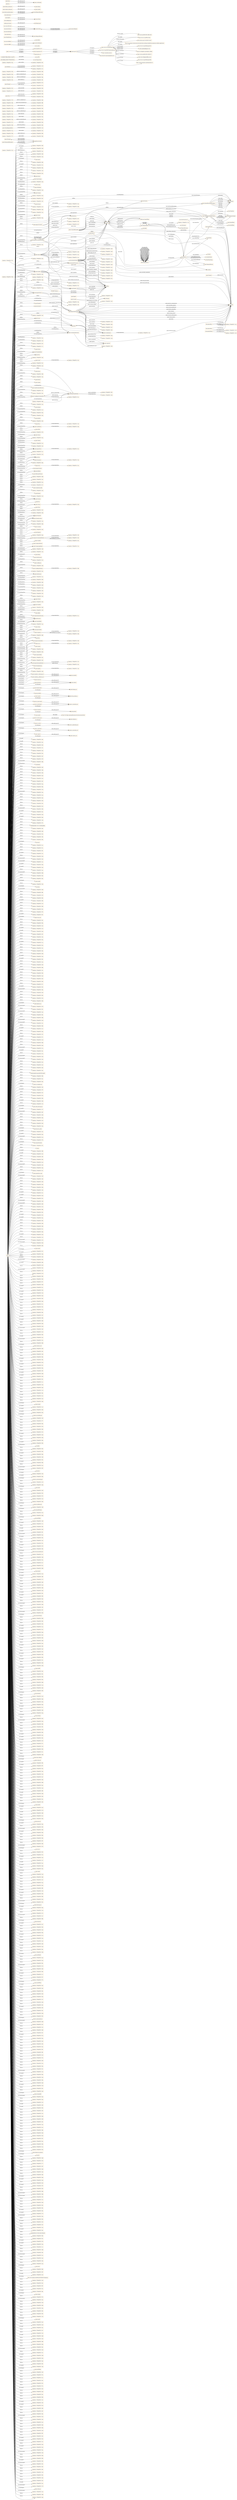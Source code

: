digraph ar2dtool_diagram { 
rankdir=LR;
size="1501"
node [shape = rectangle, color="orange"]; "geoes:Municipio" "geopolitical:territory" "owl:Thing" "geoes:Estero" "geoes:ZonaContigua" "5bed9ce2:17f93af8795:-7f72" "5bed9ce2:17f93af8795:-7e4b" "geoes:Lavajo" "geoes:Morfologia" "5bed9ce2:17f93af8795:-7fd0" "5bed9ce2:17f93af8795:-7f16" "5bed9ce2:17f93af8795:-7c46" "geoes:Torrente" "5bed9ce2:17f93af8795:-7d26" "5bed9ce2:17f93af8795:-7de7" "5bed9ce2:17f93af8795:-7c82" "geoes:MasaDeAguaArtificial" "geoes:Estuario" "5bed9ce2:17f93af8795:-7e7f" "5bed9ce2:17f93af8795:-7cbb" "5bed9ce2:17f93af8795:-7e5f" "5bed9ce2:17f93af8795:-7f69" "5bed9ce2:17f93af8795:-7ccb" "5bed9ce2:17f93af8795:-7f13" "geoes:Canyo" "5bed9ce2:17f93af8795:-7f51" "geoes:Acuifero" "5bed9ce2:17f93af8795:-7fa3" "5bed9ce2:17f93af8795:-7dce" "5bed9ce2:17f93af8795:-7c35" "5bed9ce2:17f93af8795:-7e07" "5bed9ce2:17f93af8795:-7c71" "geoes:Nevero" "geoes:FuenteArtificial" "geoes:Mar" "5bed9ce2:17f93af8795:-7ceb" "5bed9ce2:17f93af8795:-7dc1" "5bed9ce2:17f93af8795:-7e51" "5bed9ce2:17f93af8795:-7ce9" "geoes:Canal" "5bed9ce2:17f93af8795:-7f40" "geoes:Arroyo" "5bed9ce2:17f93af8795:-7d96" "5bed9ce2:17f93af8795:-7cde" "5bed9ce2:17f93af8795:-7cbe" "geoes:Rio" "5bed9ce2:17f93af8795:-7e7c" "geoes:Recinto" "geoes:Saladar" "5bed9ce2:17f93af8795:-7f92" "5bed9ce2:17f93af8795:-7f1a" "geoes:ZonaEconomicaExclusiva" "5bed9ce2:17f93af8795:-7f56" "5bed9ce2:17f93af8795:-7c62" "geoes:FenomenoHidrografico" "5bed9ce2:17f93af8795:-7fe9" "5bed9ce2:17f93af8795:-7d0c" "geoes:CanalAguasContinentales" "5bed9ce2:17f93af8795:-7fa0" "5bed9ce2:17f93af8795:-7ce0" "5bed9ce2:17f93af8795:-7e3f" "geoes:Aluvion" "5bed9ce2:17f93af8795:-7fbb" "5bed9ce2:17f93af8795:-7cad" "geoes:Acequia" "5bed9ce2:17f93af8795:-7e13" "5bed9ce2:17f93af8795:-7d5a" "5bed9ce2:17f93af8795:-7f36" "5bed9ce2:17f93af8795:-7c95" "geoes:AltaMar" "5bed9ce2:17f93af8795:-7d50" "geoes:Pozo" "geoes:AguasCorrientes" "5bed9ce2:17f93af8795:-7f9d" "geoes:CanalMarino" "5bed9ce2:17f93af8795:-7ca8" "geoes:Delta" "geoes:Humedal" "5bed9ce2:17f93af8795:-7fec" "5bed9ce2:17f93af8795:-7fe2" "5bed9ce2:17f93af8795:-7d7b" "5bed9ce2:17f93af8795:-7ffb" "geoes:Charca" "5bed9ce2:17f93af8795:-7dca" "geoes:Tuberia" "5bed9ce2:17f93af8795:-7f30" "5bed9ce2:17f93af8795:-7cc4" "5bed9ce2:17f93af8795:-7f79" "geoes:Lago" "geoes:AguasSubterraneas" "geoes:Dren" "5bed9ce2:17f93af8795:-7f59" "5bed9ce2:17f93af8795:-7e31" "5bed9ce2:17f93af8795:-7cef" "geoes:AguasDulces" "5bed9ce2:17f93af8795:-7fc7" "5bed9ce2:17f93af8795:-7ca7" "geoes:Captacion" "5bed9ce2:17f93af8795:-7f25" "5bed9ce2:17f93af8795:-7e26" "geoes:Ibon" "geoes:Nacimiento" "5bed9ce2:17f93af8795:-7f6d" "5bed9ce2:17f93af8795:-7db2" "geoes:Gola" "geoes:AguasCosteras" "5bed9ce2:17f93af8795:-7d72" "geoes:Albufera" "geoes:HidronimoPuntual" "5bed9ce2:17f93af8795:-7d08" "5bed9ce2:17f93af8795:-7e69" "5bed9ce2:17f93af8795:-7ff5" "5bed9ce2:17f93af8795:-7ce2" "5bed9ce2:17f93af8795:-7e2a" "5bed9ce2:17f93af8795:-7f60" "5bed9ce2:17f93af8795:-7d17" "geoes:AguasQuietas" "geoes:ZonaHumeda" "geoes:AguasMarinas" "geoes:ZonaEncharcable" "5bed9ce2:17f93af8795:-7fe5" "5bed9ce2:17f93af8795:-7e44" "5bed9ce2:17f93af8795:-7fa9" "5bed9ce2:17f93af8795:-7f8a" "5bed9ce2:17f93af8795:-7faf" "geoes:Basines" "5bed9ce2:17f93af8795:-7c5a" "5bed9ce2:17f93af8795:-7c53" "5bed9ce2:17f93af8795:-7e00" "5bed9ce2:17f93af8795:-7f8f" "geoes:Embalse" "geoes:Marisma" "geoes:Ojo" "geoes:Glaciar" "5bed9ce2:17f93af8795:-7fac" "geoes:AguasSuperficiales" "geoes:Acuitardo" "geoes:Toma" "5bed9ce2:17f93af8795:-7d22" "5bed9ce2:17f93af8795:-7c42" "5bed9ce2:17f93af8795:-7f22" "5bed9ce2:17f93af8795:-7c8d" "geoes:Manantial" "5bed9ce2:17f93af8795:-7f99" "5bed9ce2:17f93af8795:-7fcd" "5bed9ce2:17f93af8795:-7ff8" "geoes:Desembocadura" "5bed9ce2:17f93af8795:-7c3e" "5bed9ce2:17f93af8795:-7e66" "5bed9ce2:17f93af8795:-7dd6" "geoes:Cascada" "geoes:Rapido" "5bed9ce2:17f93af8795:-7e6d" "5bed9ce2:17f93af8795:-7e76" "5bed9ce2:17f93af8795:-7dbb" "5bed9ce2:17f93af8795:-7e22" "5bed9ce2:17f93af8795:-7d2d" "5bed9ce2:17f93af8795:-7e1c" "geoes:Corriente" "5bed9ce2:17f93af8795:-7c5d" "5bed9ce2:17f93af8795:-7fd7" "5bed9ce2:17f93af8795:-7e03" "geoes:Deposito" "5bed9ce2:17f93af8795:-7dee" "geoes:AguasCorrientesArtificiales" "5bed9ce2:17f93af8795:-7f4e" "geoes:Canalillo" "geoes:SurgenciaNatural" "geoes:SurgenciaArtificial" "5bed9ce2:17f93af8795:-7cd6" "5bed9ce2:17f93af8795:-7c40" "5bed9ce2:17f93af8795:-7f80" "5bed9ce2:17f93af8795:-7dc5" "geoes:Bodon" "geoes:MarTerritorial" "5bed9ce2:17f93af8795:-7fb5" "5bed9ce2:17f93af8795:-7d13" "geoes:Confluencia" "5bed9ce2:17f93af8795:-7c89" "geoes:CanalAguasMarinas" "5bed9ce2:17f93af8795:-7de1" "geoes:Distribucion" "5bed9ce2:17f93af8795:-7c4c" "geoes:Afluente" "5bed9ce2:17f93af8795:-7d56" "5bed9ce2:17f93af8795:-7d6f" "5bed9ce2:17f93af8795:-7d1e" "5bed9ce2:17f93af8795:-7e09" "5bed9ce2:17f93af8795:-7da4" "5bed9ce2:17f93af8795:-7f1e" "5bed9ce2:17f93af8795:-7c66" "5bed9ce2:17f93af8795:-7cfd" "geoes:Conducto" "5bed9ce2:17f93af8795:-7e1f" "5bed9ce2:17f93af8795:-7fc0" "5bed9ce2:17f93af8795:-7ce4" "5bed9ce2:17f93af8795:-7e63" "geoes:AguasCorrientesNaturales" "5bed9ce2:17f93af8795:-7dad" "geoes:Chortal" "5bed9ce2:17f93af8795:-7d45" "geoes:Desague" "5bed9ce2:17f93af8795:-7d5e" "geoes:CorrienteSubterranea" "5bed9ce2:17f93af8795:-7f95" "geoes:Sumidero" "5bed9ce2:17f93af8795:-7d0d" "5bed9ce2:17f93af8795:-7c99" "5bed9ce2:17f93af8795:-7fb8" "5bed9ce2:17f93af8795:-7fd4" "geoes:Aljibe" "geoes:AguasQuietasNaturales" "geoes:Meandro" "geoes:AguasDeTransicion" "geoes:Barranco" "geoes:MasaDeHielo" "5bed9ce2:17f93af8795:-7cee" "geoes:Salina" "geoes:AguasSaladas" "geoes:Surgencia" "5bed9ce2:17f93af8795:-7d80" "5bed9ce2:17f93af8795:-7cc8" "geoes:Ria" "5bed9ce2:17f93af8795:-7c96" "5bed9ce2:17f93af8795:-7e71" "geoes:AguasContinentales" "5bed9ce2:17f93af8795:-7d53" "5bed9ce2:17f93af8795:-7f29" "geoes:CuencaHidrografica" "5bed9ce2:17f93af8795:-7e2c" "5bed9ce2:17f93af8795:-7ff2" "5bed9ce2:17f93af8795:-7fdc" "geoes:Lucio" "geoes:Laguna" "geoes:Aguas" "5bed9ce2:17f93af8795:-7ce6" "5bed9ce2:17f93af8795:-7d04" "5bed9ce2:17f93af8795:-7cf5" "geoes:LagunaSalada" "5bed9ce2:17f93af8795:-7e5c" "5bed9ce2:17f93af8795:-7e05" "geoes:AguasQuietasArtificiales" "5bed9ce2:17f93af8795:-7f10" "geoes:FuenteArtesana" "5bed9ce2:17f93af8795:-7e57" "geoes:Rambla" "5bed9ce2:17f93af8795:-7e38" "wgs84_pos:SpatialThing" "time:TimeZone" "time:GeneralDateTimeDescription" "time:DateTimeInterval" "e49418dfde4a1f48672f799e939595e5" "time:TRS" "time:TemporalDuration" "time:Duration" "time:GeneralDurationDescription" "time:ProperInterval" "time:TimePosition" "3136d984f793ffe0c0f0bbe7c0ad67fb" "time:TemporalPosition" "time:Interval" "time:TemporalEntity" "time:MonthOfYear" "time:TemporalUnit" "time:Instant" "time:DayOfWeek" ; /*classes style*/
	"geoes:top.owl" -> "http://www.w3.org/2006/time" [ label = "owl:imports" ];
	"geoes:top.owl" -> "http://www.w3.org/2003/01/geo/wgs84_pos" [ label = "owl:imports" ];
	"geoes:top.owl" -> "http://vocab.deri.ie/scovo" [ label = "owl:imports" ];
	"geoes:top.owl" -> "http://aims.fao.org/aos/geopolitical.owl" [ label = "owl:imports" ];
	"geoes:AguasContinentales" -> "5bed9ce2:17f93af8795:-7e69" [ label = "owl:equivalentClass" ];
	"http://www.w3.org/2006/time" -> "http://orcid.org/0000-0002-3884-3420" [ label = "dcterms:creator" ];
	"http://www.w3.org/2006/time" -> "http://www.w3.org/TR/owl-time" [ label = "rdfs:seeAlso" ];
	"http://www.w3.org/2006/time" -> "http://dx.doi.org/10.3233/SW-150187" [ label = "rdfs:seeAlso" ];
	"http://www.w3.org/2006/time" -> "http://www.semantic-web-journal.net/content/time-ontology-extended-non-gregorian-calendar-applications" [ label = "rdfs:seeAlso" ];
	"http://www.w3.org/2006/time" -> "http://www.w3.org/TR/owl-time" [ label = "dcterms:isVersionOf" ];
	"http://www.w3.org/2006/time" -> "http://www.w3.org/2006/time#2016" [ label = "owl:versionIRI" ];
	"http://www.w3.org/2006/time" -> "mailto:panfeng66@gmail.com" [ label = "dcterms:creator" ];
	"http://www.w3.org/2006/time" -> "https://en.wikipedia.org/wiki/Jerry_Hobbs" [ label = "dcterms:creator" ];
	"http://www.w3.org/2006/time" -> "https://orcid.org/0000-0001-8269-8171" [ label = "dcterms:contributor" ];
	"http://www.w3.org/2006/time" -> "mailto:chris.little@metoffice.gov.uk" [ label = "dcterms:contributor" ];
	"http://www.w3.org/2006/time" -> "http://www.w3.org/2006/time#2006" [ label = "owl:priorVersion" ];
	"http://www.w3.org/2006/time" -> "https://creativecommons.org/licenses/by/4.0/" [ label = "dcterms:license" ];
	"time:generalDay" -> "5bed9ce2:17f93af8795:-7c2a" [ label = "owl:withRestrictions" ];
	"time:generalDay" -> "xsd:string" [ label = "owl:onDatatype" ];
	"time:intervalBefore" -> "time:intervalDisjoint" [ label = "rdfs:subPropertyOf" ];
	"time:intervalBefore" -> "time:before" [ label = "rdfs:subPropertyOf" ];
	"geoes:geopolitica.owl" -> "geoes:top.owl" [ label = "owl:imports" ];
	"time:inDateTime" -> "time:inTemporalPosition" [ label = "rdfs:subPropertyOf" ];
	"geoes:sometido_a_descarga_por" -> "geoes:sometido" [ label = "rdfs:subPropertyOf" ];
	"time:intervalFinishes" -> "time:intervalIn" [ label = "rdfs:subPropertyOf" ];
	"geoes:transportes.owl" -> "geoes:top.owl" [ label = "owl:imports" ];
	"wgs84_pos:location" -> "foaf:based_near" [ label = "rdfs:subPropertyOf" ];
	"geoes:AguasCorrientes" -> "5bed9ce2:17f93af8795:-7e66" [ label = "owl:equivalentClass" ];
	"time:hasEnd" -> "time:hasTime" [ label = "rdfs:subPropertyOf" ];
	"geoes:Rambla" -> "5bed9ce2:17f93af8795:-7ca8" [ label = "owl:equivalentClass" ];
	"geoes:transvasa" -> "geoes:conduce" [ label = "rdfs:subPropertyOf" ];
	"geoes:desembocaEn" -> "geoes:desagua_en" [ label = "rdfs:subPropertyOf" ];
	"geoes:Lucio" -> "5bed9ce2:17f93af8795:-7cf5" [ label = "owl:equivalentClass" ];
	"time:hasDurationDescription" -> "time:hasTemporalDuration" [ label = "rdfs:subPropertyOf" ];
	"geoes:" -> "geoes:hydro.owl" [ label = "owl:imports" ];
	"geoes:" -> "geoes:transportes.owl" [ label = "owl:imports" ];
	"geoes:" -> "geoes:geopolitica.owl" [ label = "owl:imports" ];
	"geoes:Acuifero" -> "5bed9ce2:17f93af8795:-7e7c" [ label = "owl:equivalentClass" ];
	"geoes:Aguas" -> "5bed9ce2:17f93af8795:-7e6d" [ label = "owl:equivalentClass" ];
	"geoes:precedeA" -> "geoes:esta_proxima_a" [ label = "rdfs:subPropertyOf" ];
	"time:intervalIn" -> "time:intervalEquals" [ label = "owl:propertyDisjointWith" ];
	"time:inTimePosition" -> "time:inTemporalPosition" [ label = "rdfs:subPropertyOf" ];
	"geoes:Pozo" -> "5bed9ce2:17f93af8795:-7cad" [ label = "owl:equivalentClass" ];
	"geoes:es_transvasada" -> "geoes:es_conducido_por" [ label = "rdfs:subPropertyOf" ];
	"geoes:distribuye" -> "geoes:conduce" [ label = "rdfs:subPropertyOf" ];
	"geoes:Canal" -> "5bed9ce2:17f93af8795:-7dc5" [ label = "owl:equivalentClass" ];
	"geoes:transmite" -> "geoes:permite" [ label = "rdfs:subPropertyOf" ];
	"time:generalYear" -> "5bed9ce2:17f93af8795:-7c28" [ label = "owl:withRestrictions" ];
	"time:generalYear" -> "xsd:string" [ label = "owl:onDatatype" ];
	"time:intervalStarts" -> "time:intervalIn" [ label = "rdfs:subPropertyOf" ];
	"geoes:nombre_alternativo" -> "geoes:nombre" [ label = "rdfs:subPropertyOf" ];
	"time:intervalDuring" -> "time:intervalIn" [ label = "rdfs:subPropertyOf" ];
	"time:ProperInterval" -> "time:Instant" [ label = "owl:disjointWith" ];
	"geoes:AguasQuietas" -> "5bed9ce2:17f93af8795:-7e22" [ label = "owl:equivalentClass" ];
	"time:seconds" -> "http://www.bipm.org/en/publications/si-brochure/second.html" [ label = "rdfs:seeAlso" ];
	"geoes:se_extrae_para" -> "geoes:alimenta_a" [ label = "rdfs:subPropertyOf" ];
	"geoes:AguasQuietasNaturales" -> "5bed9ce2:17f93af8795:-7e1c" [ label = "owl:equivalentClass" ];
	"geoes:Idioma_alternativo" -> "geoes:idioma" [ label = "rdfs:subPropertyOf" ];
	"time:generalMonth" -> "5bed9ce2:17f93af8795:-7c29" [ label = "owl:withRestrictions" ];
	"time:generalMonth" -> "xsd:string" [ label = "owl:onDatatype" ];
	"time:intervalEquals" -> "time:intervalIn" [ label = "owl:propertyDisjointWith" ];
	"geoes:CanalAguasMarinas" -> "5bed9ce2:17f93af8795:-7dbb" [ label = "owl:equivalentClass" ];
	"geoes:ZonaHumeda" -> "5bed9ce2:17f93af8795:-7c42" [ label = "owl:equivalentClass" ];
	"geoes:Afluente" -> "5bed9ce2:17f93af8795:-7e71" [ label = "owl:equivalentClass" ];
	"geoes:Afluente" -> "5bed9ce2:17f93af8795:-7e76" [ label = "owl:equivalentClass" ];
	"geoes:se_extrae" -> "geoes:es_alimentada_por" [ label = "rdfs:subPropertyOf" ];
	"geoes:AguasCorrientesArtificiales" -> "5bed9ce2:17f93af8795:-7e63" [ label = "owl:equivalentClass" ];
	"geoes:AguasCorrientesArtificiales" -> "5bed9ce2:17f93af8795:-7e5f" [ label = "owl:equivalentClass" ];
	"geoes:AguasSuperficiales" -> "5bed9ce2:17f93af8795:-7e00" [ label = "owl:equivalentClass" ];
	"time:hasDuration" -> "time:hasTemporalDuration" [ label = "rdfs:subPropertyOf" ];
	"geoes:AguasDeTransicion" -> "5bed9ce2:17f93af8795:-7e3f" [ label = "owl:equivalentClass" ];
	"geoes:AguasDeTransicion" -> "5bed9ce2:17f93af8795:-7e31" [ label = "owl:equivalentClass" ];
	"time:hasBeginning" -> "time:hasTime" [ label = "rdfs:subPropertyOf" ];
	"geoes:MasaDeAguaArtificial" -> "5bed9ce2:17f93af8795:-7cc8" [ label = "owl:equivalentClass" ];
	"geoes:Nacimiento" -> "5bed9ce2:17f93af8795:-7cbe" [ label = "owl:equivalentClass" ];
	"geoes:Dren" -> "5bed9ce2:17f93af8795:-7d5e" [ label = "owl:equivalentClass" ];
	"geoes:long" -> "geoes:coordenadas" [ label = "rdfs:subPropertyOf" ];
	"geoes:Gola" -> "5bed9ce2:17f93af8795:-7d1e" [ label = "owl:equivalentClass" ];
	"geoes:CanalAguasContinentales" -> "5bed9ce2:17f93af8795:-7dc1" [ label = "owl:equivalentClass" ];
	"geoes:AguasQuietasArtificiales" -> "5bed9ce2:17f93af8795:-7e1f" [ label = "owl:equivalentClass" ];
	"geoes:SurgenciaArtificial" -> "5bed9ce2:17f93af8795:-7c5a" [ label = "owl:equivalentClass" ];
	"time:TemporalEntity" -> "5bed9ce2:17f93af8795:-7c2e" [ label = "owl:unionOf" ];
	"geoes:es_distribuida" -> "geoes:es_conducido_por" [ label = "rdfs:subPropertyOf" ];
	"geoes:sigueA" -> "geoes:esta_proxima_a" [ label = "rdfs:subPropertyOf" ];
	"geoes:Surgencia" -> "5bed9ce2:17f93af8795:-7c5d" [ label = "owl:equivalentClass" ];
	"geoes:es_capturado" -> "geoes:es_conectado_con" [ label = "rdfs:subPropertyOf" ];
	"geoes:Desague" -> "5bed9ce2:17f93af8795:-7d72" [ label = "owl:equivalentClass" ];
	"geoes:captura" -> "geoes:conecta_con" [ label = "rdfs:subPropertyOf" ];
	"geoes:sometida_a_influencia_de" -> "geoes:sometido" [ label = "rdfs:subPropertyOf" ];
	"NULL" -> "5bed9ce2:17f93af8795:-7e26" [ label = "owl:someValuesFrom" ];
	"NULL" -> "5bed9ce2:17f93af8795:-7e8c" [ label = "owl:oneOf" ];
	"NULL" -> "5bed9ce2:17f93af8795:-7e9c" [ label = "owl:oneOf" ];
	"NULL" -> "5bed9ce2:17f93af8795:-7f2d" [ label = "rdf:rest" ];
	"NULL" -> "5bed9ce2:17f93af8795:-7cfd" [ label = "owl:someValuesFrom" ];
	"NULL" -> "5bed9ce2:17f93af8795:-7cf1" [ label = "rdf:rest" ];
	"NULL" -> "geoes:Deposito" [ label = "rdf:first" ];
	"NULL" -> "5bed9ce2:17f93af8795:-7ee4" [ label = "owl:oneOf" ];
	"NULL" -> "5bed9ce2:17f93af8795:-7f3a" [ label = "rdf:rest" ];
	"NULL" -> "5bed9ce2:17f93af8795:-7ed7" [ label = "rdf:rest" ];
	"NULL" -> "5bed9ce2:17f93af8795:-7d79" [ label = "rdf:rest" ];
	"NULL" -> "geoes:Ria" [ label = "owl:someValuesFrom" ];
	"NULL" -> "geoes:Lago" [ label = "rdf:first" ];
	"NULL" -> "5bed9ce2:17f93af8795:-7d8b" [ label = "owl:intersectionOf" ];
	"NULL" -> "xsd:gMonth" [ label = "owl:allValuesFrom" ];
	"NULL" -> "5bed9ce2:17f93af8795:-7e9f" [ label = "rdf:rest" ];
	"NULL" -> "geoes:Barranco" [ label = "owl:allValuesFrom" ];
	"NULL" -> "5bed9ce2:17f93af8795:-7c8b" [ label = "rdf:rest" ];
	"NULL" -> "5bed9ce2:17f93af8795:-7e9b" [ label = "rdf:rest" ];
	"NULL" -> "5bed9ce2:17f93af8795:-7ee0" [ label = "rdf:rest" ];
	"NULL" -> "5bed9ce2:17f93af8795:-7ea5" [ label = "rdf:rest" ];
	"NULL" -> "geoes:FuenteArtesana" [ label = "rdf:first" ];
	"NULL" -> "5bed9ce2:17f93af8795:-7d47" [ label = "rdf:rest" ];
	"NULL" -> "geoes:ZonaEncharcable" [ label = "rdf:first" ];
	"NULL" -> "5bed9ce2:17f93af8795:-7daa" [ label = "rdf:rest" ];
	"NULL" -> "5bed9ce2:17f93af8795:-7fbe" [ label = "rdf:rest" ];
	"NULL" -> "5bed9ce2:17f93af8795:-7c2b" [ label = "rdf:rest" ];
	"NULL" -> "5bed9ce2:17f93af8795:-7c35" [ label = "owl:allValuesFrom" ];
	"NULL" -> "5bed9ce2:17f93af8795:-7c6a" [ label = "owl:intersectionOf" ];
	"NULL" -> "5bed9ce2:17f93af8795:-7e2e" [ label = "rdf:rest" ];
	"NULL" -> "5bed9ce2:17f93af8795:-7eb2" [ label = "rdf:rest" ];
	"NULL" -> "5bed9ce2:17f93af8795:-7d54" [ label = "rdf:rest" ];
	"NULL" -> "5bed9ce2:17f93af8795:-7fcb" [ label = "rdf:rest" ];
	"NULL" -> "5bed9ce2:17f93af8795:-7d15" [ label = "rdf:rest" ];
	"NULL" -> "5bed9ce2:17f93af8795:-7cc4" [ label = "owl:allValuesFrom" ];
	"NULL" -> "5bed9ce2:17f93af8795:-7d0b" [ label = "owl:intersectionOf" ];
	"NULL" -> "geoes:Basines" [ label = "rdf:first" ];
	"NULL" -> "5bed9ce2:17f93af8795:-7fa2" [ label = "owl:unionOf" ];
	"NULL" -> "5bed9ce2:17f93af8795:-7e3b" [ label = "rdf:rest" ];
	"NULL" -> "5bed9ce2:17f93af8795:-7fa8" [ label = "owl:unionOf" ];
	"NULL" -> "5bed9ce2:17f93af8795:-7cdd" [ label = "rdf:rest" ];
	"NULL" -> "5bed9ce2:17f93af8795:-7f75" [ label = "rdf:rest" ];
	"NULL" -> "geoes:Canal" [ label = "rdf:first" ];
	"NULL" -> "fc86908e95f841782c7613b09da8d866" [ label = "rdf:first" ];
	"NULL" -> "5bed9ce2:17f93af8795:-7efe" [ label = "rdf:rest" ];
	"NULL" -> "geoes:Manantial" [ label = "rdf:first" ];
	"NULL" -> "5bed9ce2:17f93af8795:-7ebf" [ label = "rdf:rest" ];
	"NULL" -> "5bed9ce2:17f93af8795:-7f43" [ label = "rdf:rest" ];
	"NULL" -> "time:GeneralDateTimeDescription" [ label = "rdf:first" ];
	"NULL" -> "5bed9ce2:17f93af8795:-7cfb" [ label = "rdf:rest" ];
	"NULL" -> "5bed9ce2:17f93af8795:-7f93" [ label = "rdf:rest" ];
	"NULL" -> "time:year" [ label = "owl:onProperty" ];
	"NULL" -> "5bed9ce2:17f93af8795:-7ecc" [ label = "rdf:rest" ];
	"NULL" -> "5bed9ce2:17f93af8795:-7c95" [ label = "rdf:first" ];
	"NULL" -> "5bed9ce2:17f93af8795:-7e03" [ label = "rdf:first" ];
	"NULL" -> "5bed9ce2:17f93af8795:-7f11" [ label = "rdf:rest" ];
	"NULL" -> "5bed9ce2:17f93af8795:-7cde" [ label = "rdf:first" ];
	"NULL" -> "5bed9ce2:17f93af8795:-7f61" [ label = "rdf:rest" ];
	"NULL" -> "5bed9ce2:17f93af8795:-7c5c" [ label = "owl:unionOf" ];
	"NULL" -> "5bed9ce2:17f93af8795:-7dc8" [ label = "rdf:rest" ];
	"NULL" -> "5bed9ce2:17f93af8795:-7dc0" [ label = "owl:intersectionOf" ];
	"NULL" -> "5bed9ce2:17f93af8795:-7c41" [ label = "owl:intersectionOf" ];
	"NULL" -> "geoes:Aguas" [ label = "rdf:first" ];
	"NULL" -> "5bed9ce2:17f93af8795:-7d6e" [ label = "owl:unionOf" ];
	"NULL" -> "5bed9ce2:17f93af8795:-7cd5" [ label = "owl:unionOf" ];
	"NULL" -> "geoes:Acuifero" [ label = "owl:allValuesFrom" ];
	"NULL" -> "geoes:Marisma" [ label = "owl:allValuesFrom" ];
	"NULL" -> "5bed9ce2:17f93af8795:-7eea" [ label = "rdf:rest" ];
	"NULL" -> "5bed9ce2:17f93af8795:-7d9d" [ label = "owl:intersectionOf" ];
	"NULL" -> "5bed9ce2:17f93af8795:-7fa6" [ label = "rdf:rest" ];
	"NULL" -> "5bed9ce2:17f93af8795:-7dd1" [ label = "rdf:rest" ];
	"NULL" -> "geoes:estaEn" [ label = "owl:onProperty" ];
	"NULL" -> "5bed9ce2:17f93af8795:-7c84" [ label = "rdf:rest" ];
	"NULL" -> "time:days" [ label = "owl:onProperty" ];
	"NULL" -> "5bed9ce2:17f93af8795:-7e08" [ label = "owl:intersectionOf" ];
	"NULL" -> "geoes:Ibon" [ label = "owl:someValuesFrom" ];
	"NULL" -> "5bed9ce2:17f93af8795:-7ff6" [ label = "rdf:rest" ];
	"NULL" -> "5bed9ce2:17f93af8795:-7d1f" [ label = "rdf:rest" ];
	"NULL" -> "5bed9ce2:17f93af8795:-7fb3" [ label = "rdf:rest" ];
	"NULL" -> "5bed9ce2:17f93af8795:-7f68" [ label = "owl:unionOf" ];
	"NULL" -> "5bed9ce2:17f93af8795:-7c3e" [ label = "rdf:first" ];
	"NULL" -> "geoes:AguasCorrientesNaturales" [ label = "rdf:first" ];
	"NULL" -> "5bed9ce2:17f93af8795:-7e5c" [ label = "owl:allValuesFrom" ];
	"NULL" -> "5bed9ce2:17f93af8795:-7cc9" [ label = "rdf:rest" ];
	"NULL" -> "geoes:CorrienteSubterranea" [ label = "rdf:first" ];
	"NULL" -> "5bed9ce2:17f93af8795:-7db0" [ label = "rdf:rest" ];
	"NULL" -> "5bed9ce2:17f93af8795:-7fc4" [ label = "rdf:rest" ];
	"NULL" -> "5bed9ce2:17f93af8795:-7f7b" [ label = "rdf:rest" ];
	"NULL" -> "5bed9ce2:17f93af8795:-7fb7" [ label = "owl:unionOf" ];
	"NULL" -> "geoes:evacua_de" [ label = "owl:onProperty" ];
	"NULL" -> "5bed9ce2:17f93af8795:-7fd1" [ label = "rdf:rest" ];
	"NULL" -> "5bed9ce2:17f93af8795:-7f0e" [ label = "rdf:rest" ];
	"NULL" -> "5bed9ce2:17f93af8795:-7cd2" [ label = "rdf:rest" ];
	"NULL" -> "5bed9ce2:17f93af8795:-7c25" [ label = "owl:unionOf" ];
	"NULL" -> "5bed9ce2:17f93af8795:-7eb4" [ label = "owl:oneOf" ];
	"NULL" -> "5bed9ce2:17f93af8795:-7ef7" [ label = "rdf:rest" ];
	"NULL" -> "5bed9ce2:17f93af8795:-7c9e" [ label = "rdf:rest" ];
	"NULL" -> "5bed9ce2:17f93af8795:-7f5a" [ label = "rdf:rest" ];
	"NULL" -> "5bed9ce2:17f93af8795:-7cca" [ label = "owl:unionOf" ];
	"NULL" -> "5bed9ce2:17f93af8795:-7f1b" [ label = "rdf:rest" ];
	"NULL" -> "5bed9ce2:17f93af8795:-7c89" [ label = "owl:someValuesFrom" ];
	"NULL" -> "geoes:conecta_con" [ label = "owl:onProperty" ];
	"NULL" -> "5bed9ce2:17f93af8795:-7cb1" [ label = "rdf:rest" ];
	"NULL" -> "5bed9ce2:17f93af8795:-7fde" [ label = "rdf:rest" ];
	"NULL" -> "5bed9ce2:17f93af8795:-7d28" [ label = "rdf:rest" ];
	"NULL" -> "5bed9ce2:17f93af8795:-7e4a" [ label = "owl:unionOf" ];
	"NULL" -> "5bed9ce2:17f93af8795:-7f9c" [ label = "owl:unionOf" ];
	"NULL" -> "geoes:Salina" [ label = "rdf:first" ];
	"NULL" -> "5bed9ce2:17f93af8795:-7e4e" [ label = "rdf:rest" ];
	"NULL" -> "5bed9ce2:17f93af8795:-7e0f" [ label = "rdf:rest" ];
	"NULL" -> "geoes:AguasCorrientesNaturales" [ label = "owl:someValuesFrom" ];
	"NULL" -> "5bed9ce2:17f93af8795:-7f88" [ label = "rdf:rest" ];
	"NULL" -> "5bed9ce2:17f93af8795:-7cfc" [ label = "owl:unionOf" ];
	"NULL" -> "5bed9ce2:17f93af8795:-7f49" [ label = "rdf:rest" ];
	"NULL" -> "5bed9ce2:17f93af8795:-7c53" [ label = "owl:someValuesFrom" ];
	"NULL" -> "5bed9ce2:17f93af8795:-7ea0" [ label = "rdf:rest" ];
	"NULL" -> "5bed9ce2:17f93af8795:-7d42" [ label = "rdf:rest" ];
	"NULL" -> "5bed9ce2:17f93af8795:-7d92" [ label = "rdf:rest" ];
	"NULL" -> "geoes:Distribucion" [ label = "rdf:first" ];
	"NULL" -> "5bed9ce2:17f93af8795:-7f17" [ label = "rdf:rest" ];
	"NULL" -> "5bed9ce2:17f93af8795:-7f35" [ label = "owl:unionOf" ];
	"NULL" -> "5bed9ce2:17f93af8795:-7ce2" [ label = "rdf:first" ];
	"NULL" -> "5bed9ce2:17f93af8795:-7ddc" [ label = "owl:intersectionOf" ];
	"NULL" -> "5bed9ce2:17f93af8795:-7edf" [ label = "rdf:rest" ];
	"NULL" -> "geoes:Embalse" [ label = "owl:someValuesFrom" ];
	"NULL" -> "5bed9ce2:17f93af8795:-7f63" [ label = "rdf:rest" ];
	"NULL" -> "5bed9ce2:17f93af8795:-7d10" [ label = "rdf:rest" ];
	"NULL" -> "5bed9ce2:17f93af8795:-7d60" [ label = "rdf:rest" ];
	"NULL" -> "geoes:deposita_en" [ label = "owl:onProperty" ];
	"NULL" -> "geoes:AguasQuietasArtificiales" [ label = "rdf:first" ];
	"NULL" -> "5bed9ce2:17f93af8795:-7d76" [ label = "owl:intersectionOf" ];
	"NULL" -> "5bed9ce2:17f93af8795:-7f31" [ label = "rdf:rest" ];
	"NULL" -> "geoes:AguasQuietasArtificiales" [ label = "owl:complementOf" ];
	"NULL" -> "geoes:Acuifero" [ label = "rdf:first" ];
	"NULL" -> "5bed9ce2:17f93af8795:-7cab" [ label = "owl:intersectionOf" ];
	"NULL" -> "5bed9ce2:17f93af8795:-7f81" [ label = "rdf:rest" ];
	"NULL" -> "5bed9ce2:17f93af8795:-7d9b" [ label = "rdf:rest" ];
	"NULL" -> "geoes:Manantial" [ label = "owl:allValuesFrom" ];
	"NULL" -> "5bed9ce2:17f93af8795:-7e5d" [ label = "owl:intersectionOf" ];
	"NULL" -> "geoes:Saladar" [ label = "rdf:first" ];
	"NULL" -> "geoes:SurgenciaArtificial" [ label = "rdf:first" ];
	"NULL" -> "5bed9ce2:17f93af8795:-7c61" [ label = "owl:intersectionOf" ];
	"NULL" -> "5bed9ce2:17f93af8795:-7fb9" [ label = "rdf:rest" ];
	"NULL" -> "5bed9ce2:17f93af8795:-7e12" [ label = "owl:unionOf" ];
	"NULL" -> "5bed9ce2:17f93af8795:-7eba" [ label = "rdf:rest" ];
	"NULL" -> "5bed9ce2:17f93af8795:-7c97" [ label = "rdf:rest" ];
	"NULL" -> "5bed9ce2:17f93af8795:-7f71" [ label = "owl:unionOf" ];
	"NULL" -> "5bed9ce2:17f93af8795:-7e18" [ label = "rdf:rest" ];
	"NULL" -> "5bed9ce2:17f93af8795:-7db6" [ label = "rdf:rest" ];
	"NULL" -> "5bed9ce2:17f93af8795:-7e64" [ label = "rdf:rest" ];
	"NULL" -> "5bed9ce2:17f93af8795:-7e7a" [ label = "owl:intersectionOf" ];
	"NULL" -> "5bed9ce2:17f93af8795:-7fe1" [ label = "owl:unionOf" ];
	"NULL" -> "5bed9ce2:17f93af8795:-7d7e" [ label = "rdf:rest" ];
	"NULL" -> "5bed9ce2:17f93af8795:-7e2b" [ label = "owl:intersectionOf" ];
	"NULL" -> "5bed9ce2:17f93af8795:-7cb3" [ label = "owl:intersectionOf" ];
	"NULL" -> "5bed9ce2:17f93af8795:-7dc3" [ label = "rdf:rest" ];
	"NULL" -> "5bed9ce2:17f93af8795:-7e32" [ label = "rdf:rest" ];
	"NULL" -> "5bed9ce2:17f93af8795:-7e82" [ label = "rdf:rest" ];
	"NULL" -> "5bed9ce2:17f93af8795:-7d4c" [ label = "rdf:rest" ];
	"NULL" -> "63ad35a0e66314da1df287f3975ea940" [ label = "rdf:first" ];
	"NULL" -> "5bed9ce2:17f93af8795:-7f9b" [ label = "rdf:rest" ];
	"NULL" -> "5bed9ce2:17f93af8795:-7fa1" [ label = "rdf:rest" ];
	"NULL" -> "5bed9ce2:17f93af8795:-7fe0" [ label = "rdf:rest" ];
	"NULL" -> "geoes:es_originado_por" [ label = "owl:onProperty" ];
	"NULL" -> "5bed9ce2:17f93af8795:-7c62" [ label = "owl:someValuesFrom" ];
	"NULL" -> "5bed9ce2:17f93af8795:-7cf6" [ label = "rdf:rest" ];
	"NULL" -> "5bed9ce2:17f93af8795:-7f7f" [ label = "owl:unionOf" ];
	"NULL" -> "geoes:conduce" [ label = "owl:onProperty" ];
	"NULL" -> "5bed9ce2:17f93af8795:-7cb7" [ label = "rdf:rest" ];
	"NULL" -> "5bed9ce2:17f93af8795:-7f2e" [ label = "rdf:rest" ];
	"NULL" -> "geoes:Morfologia" [ label = "rdf:first" ];
	"NULL" -> "geoes:Lucio" [ label = "owl:someValuesFrom" ];
	"NULL" -> "5bed9ce2:17f93af8795:-7e44" [ label = "owl:allValuesFrom" ];
	"NULL" -> "5bed9ce2:17f93af8795:-7f3b" [ label = "rdf:rest" ];
	"NULL" -> "geoes:AguasMarinas" [ label = "owl:someValuesFrom" ];
	"NULL" -> "5bed9ce2:17f93af8795:-7d59" [ label = "owl:unionOf" ];
	"NULL" -> "5bed9ce2:17f93af8795:-7cc0" [ label = "rdf:rest" ];
	"NULL" -> "geoes:sufre_descarga_de" [ label = "owl:onProperty" ];
	"NULL" -> "5bed9ce2:17f93af8795:-7e05" [ label = "rdf:first" ];
	"NULL" -> "5bed9ce2:17f93af8795:-7c27" [ label = "owl:unionOf" ];
	"NULL" -> "5bed9ce2:17f93af8795:-7dd7" [ label = "owl:intersectionOf" ];
	"NULL" -> "5bed9ce2:17f93af8795:-7d09" [ label = "rdf:rest" ];
	"NULL" -> "5bed9ce2:17f93af8795:-7e6e" [ label = "rdf:rest" ];
	"NULL" -> "5bed9ce2:17f93af8795:-7e2f" [ label = "rdf:rest" ];
	"NULL" -> "5bed9ce2:17f93af8795:-7eb3" [ label = "rdf:rest" ];
	"NULL" -> "5bed9ce2:17f93af8795:-7e6a" [ label = "rdf:rest" ];
	"NULL" -> "geoes:discurre_sobre" [ label = "owl:onProperty" ];
	"NULL" -> "5bed9ce2:17f93af8795:-7c81" [ label = "owl:unionOf" ];
	"NULL" -> "5bed9ce2:17f93af8795:-7d6f" [ label = "owl:allValuesFrom" ];
	"NULL" -> "5bed9ce2:17f93af8795:-7fe4" [ label = "owl:unionOf" ];
	"NULL" -> "5bed9ce2:17f93af8795:-7e14" [ label = "owl:intersectionOf" ];
	"NULL" -> "5bed9ce2:17f93af8795:-7f76" [ label = "rdf:rest" ];
	"NULL" -> "time:numericDuration" [ label = "owl:onProperty" ];
	"NULL" -> "5bed9ce2:17f93af8795:-7d50" [ label = "owl:allValuesFrom" ];
	"NULL" -> "5bed9ce2:17f93af8795:-7f37" [ label = "rdf:rest" ];
	"NULL" -> "rdf:nil" [ label = "rdf:rest" ];
	"NULL" -> "5bed9ce2:17f93af8795:-7f89" [ label = "owl:unionOf" ];
	"NULL" -> "5bed9ce2:17f93af8795:-7ec0" [ label = "owl:oneOf" ];
	"NULL" -> "5bed9ce2:17f93af8795:-7eff" [ label = "rdf:rest" ];
	"NULL" -> "geoes:Conducto" [ label = "rdf:first" ];
	"NULL" -> "5bed9ce2:17f93af8795:-7f44" [ label = "rdf:rest" ];
	"NULL" -> "geoes:esta_proxima_a" [ label = "owl:onProperty" ];
	"NULL" -> "5bed9ce2:17f93af8795:-7ecd" [ label = "rdf:rest" ];
	"NULL" -> "5bed9ce2:17f93af8795:-7cf8" [ label = "owl:intersectionOf" ];
	"NULL" -> "geoes:Humedal" [ label = "rdf:first" ];
	"NULL" -> "5bed9ce2:17f93af8795:-7eda" [ label = "rdf:rest" ];
	"NULL" -> "time:Duration" [ label = "rdf:first" ];
	"NULL" -> "geoes:AguasDulces" [ label = "owl:complementOf" ];
	"NULL" -> "5bed9ce2:17f93af8795:-7fa7" [ label = "rdf:rest" ];
	"NULL" -> "geoes:puede_fluir_como" [ label = "owl:onProperty" ];
	"NULL" -> "5bed9ce2:17f93af8795:-7ccb" [ label = "owl:allValuesFrom" ];
	"NULL" -> "5bed9ce2:17f93af8795:-7d3f" [ label = "owl:intersectionOf" ];
	"NULL" -> "5bed9ce2:17f93af8795:-7c85" [ label = "rdf:rest" ];
	"NULL" -> "5bed9ce2:17f93af8795:-7e06" [ label = "rdf:rest" ];
	"NULL" -> "5bed9ce2:17f93af8795:-7e95" [ label = "rdf:rest" ];
	"NULL" -> "5bed9ce2:17f93af8795:-7d5b" [ label = "rdf:rest" ];
	"NULL" -> "5bed9ce2:17f93af8795:-7c60" [ label = "rdf:rest" ];
	"NULL" -> "5bed9ce2:17f93af8795:-7e21" [ label = "owl:unionOf" ];
	"NULL" -> "5bed9ce2:17f93af8795:-7e56" [ label = "owl:unionOf" ];
	"NULL" -> "5bed9ce2:17f93af8795:-7fc5" [ label = "rdf:rest" ];
	"NULL" -> "5bed9ce2:17f93af8795:-7cd9" [ label = "owl:intersectionOf" ];
	"NULL" -> "5bed9ce2:17f93af8795:-7d00" [ label = "owl:intersectionOf" ];
	"NULL" -> "5bed9ce2:17f93af8795:-7e20" [ label = "rdf:rest" ];
	"NULL" -> "5bed9ce2:17f93af8795:-7dee" [ label = "owl:someValuesFrom" ];
	"NULL" -> "5bed9ce2:17f93af8795:-7ceb" [ label = "rdf:first" ];
	"NULL" -> "5bed9ce2:17f93af8795:-7d56" [ label = "owl:someValuesFrom" ];
	"NULL" -> "5bed9ce2:17f93af8795:-7f8d" [ label = "rdf:rest" ];
	"NULL" -> "5bed9ce2:17f93af8795:-7cd6" [ label = "owl:someValuesFrom" ];
	"NULL" -> "geoes:Embalse" [ label = "rdf:first" ];
	"NULL" -> "5bed9ce2:17f93af8795:-7fd2" [ label = "rdf:rest" ];
	"NULL" -> "5bed9ce2:17f93af8795:-7f19" [ label = "owl:unionOf" ];
	"NULL" -> "5bed9ce2:17f93af8795:-7fae" [ label = "owl:unionOf" ];
	"NULL" -> "geoes:Acequia" [ label = "rdf:first" ];
	"NULL" -> "geoes:AguasQuietasNaturales" [ label = "rdf:first" ];
	"NULL" -> "5bed9ce2:17f93af8795:-7f5b" [ label = "rdf:rest" ];
	"NULL" -> "5bed9ce2:17f93af8795:-7ef8" [ label = "rdf:rest" ];
	"NULL" -> "5bed9ce2:17f93af8795:-7dfd" [ label = "rdf:rest" ];
	"NULL" -> "5bed9ce2:17f93af8795:-7f1c" [ label = "rdf:rest" ];
	"NULL" -> "5bed9ce2:17f93af8795:-7dbe" [ label = "rdf:rest" ];
	"NULL" -> "5bed9ce2:17f93af8795:-7e50" [ label = "owl:unionOf" ];
	"NULL" -> "5bed9ce2:17f93af8795:-7c3f" [ label = "rdf:rest" ];
	"NULL" -> "5bed9ce2:17f93af8795:-7d17" [ label = "owl:allValuesFrom" ];
	"NULL" -> "5bed9ce2:17f93af8795:-7e70" [ label = "owl:intersectionOf" ];
	"NULL" -> "5bed9ce2:17f93af8795:-7d5d" [ label = "owl:intersectionOf" ];
	"NULL" -> "5bed9ce2:17f93af8795:-7fdf" [ label = "rdf:rest" ];
	"NULL" -> "time:second" [ label = "owl:onProperty" ];
	"NULL" -> "5bed9ce2:17f93af8795:-7f12" [ label = "owl:unionOf" ];
	"NULL" -> "geoes:Aluvion" [ label = "owl:someValuesFrom" ];
	"NULL" -> "5bed9ce2:17f93af8795:-7e8e" [ label = "rdf:rest" ];
	"NULL" -> "geoes:se_extrae_para" [ label = "owl:onProperty" ];
	"NULL" -> "geoes:Glaciar" [ label = "owl:complementOf" ];
	"NULL" -> "5bed9ce2:17f93af8795:-7e4f" [ label = "rdf:rest" ];
	"NULL" -> "5bed9ce2:17f93af8795:-7f50" [ label = "owl:unionOf" ];
	"NULL" -> "5bed9ce2:17f93af8795:-7df6" [ label = "owl:intersectionOf" ];
	"NULL" -> "5bed9ce2:17f93af8795:-7e30" [ label = "owl:unionOf" ];
	"NULL" -> "5bed9ce2:17f93af8795:-7fad" [ label = "rdf:rest" ];
	"NULL" -> "5bed9ce2:17f93af8795:-7c92" [ label = "owl:intersectionOf" ];
	"NULL" -> "5bed9ce2:17f93af8795:-7e1d" [ label = "rdf:rest" ];
	"NULL" -> "5bed9ce2:17f93af8795:-7f96" [ label = "rdf:rest" ];
	"NULL" -> "geoes:Desembocadura" [ label = "rdf:first" ];
	"NULL" -> "5bed9ce2:17f93af8795:-7d43" [ label = "rdf:rest" ];
	"NULL" -> "5bed9ce2:17f93af8795:-7f57" [ label = "rdf:rest" ];
	"NULL" -> "geoes:AguasCorrientesNaturales" [ label = "owl:allValuesFrom" ];
	"NULL" -> "5bed9ce2:17f93af8795:-7d93" [ label = "rdf:rest" ];
	"NULL" -> "geoes:alimenta_a" [ label = "owl:onProperty" ];
	"NULL" -> "5bed9ce2:17f93af8795:-7fcc" [ label = "owl:unionOf" ];
	"NULL" -> "5bed9ce2:17f93af8795:-7f18" [ label = "rdf:rest" ];
	"NULL" -> "5bed9ce2:17f93af8795:-7cee" [ label = "rdf:first" ];
	"NULL" -> "5bed9ce2:17f93af8795:-7dd6" [ label = "owl:someValuesFrom" ];
	"NULL" -> "5bed9ce2:17f93af8795:-7c34" [ label = "owl:unionOf" ];
	"NULL" -> "5bed9ce2:17f93af8795:-7ed2" [ label = "owl:oneOf" ];
	"NULL" -> "5bed9ce2:17f93af8795:-7f64" [ label = "rdf:rest" ];
	"NULL" -> "geoes:Torrente" [ label = "owl:someValuesFrom" ];
	"NULL" -> "5bed9ce2:17f93af8795:-7de0" [ label = "owl:unionOf" ];
	"NULL" -> "geoes:AltaMar" [ label = "rdf:first" ];
	"NULL" -> "5bed9ce2:17f93af8795:-7d11" [ label = "rdf:rest" ];
	"NULL" -> "5bed9ce2:17f93af8795:-7f32" [ label = "rdf:rest" ];
	"NULL" -> "geoes:sometida_a_influencia_de" [ label = "owl:onProperty" ];
	"NULL" -> "time:Interval" [ label = "rdf:first" ];
	"NULL" -> "5bed9ce2:17f93af8795:-7cea" [ label = "rdf:rest" ];
	"NULL" -> "5bed9ce2:17f93af8795:-7f82" [ label = "rdf:rest" ];
	"NULL" -> "5bed9ce2:17f93af8795:-7c87" [ label = "rdf:rest" ];
	"NULL" -> "5bed9ce2:17f93af8795:-7f98" [ label = "owl:unionOf" ];
	"NULL" -> "5bed9ce2:17f93af8795:-7dd5" [ label = "owl:unionOf" ];
	"NULL" -> "5bed9ce2:17f93af8795:-7ebb" [ label = "rdf:rest" ];
	"NULL" -> "5bed9ce2:17f93af8795:-7e58" [ label = "rdf:rest" ];
	"NULL" -> "5bed9ce2:17f93af8795:-7c71" [ label = "owl:someValuesFrom" ];
	"NULL" -> "5bed9ce2:17f93af8795:-7def" [ label = "owl:intersectionOf" ];
	"NULL" -> "geoes:captura" [ label = "owl:onProperty" ];
	"NULL" -> "5bed9ce2:17f93af8795:-7e19" [ label = "rdf:rest" ];
	"NULL" -> "5bed9ce2:17f93af8795:-7f00" [ label = "rdf:rest" ];
	"NULL" -> "5bed9ce2:17f93af8795:-7ecf" [ label = "owl:oneOf" ];
	"NULL" -> "geoes:Mar" [ label = "rdf:first" ];
	"NULL" -> "geoes:Canyo" [ label = "owl:someValuesFrom" ];
	"NULL" -> "5bed9ce2:17f93af8795:-7da4" [ label = "owl:someValuesFrom" ];
	"NULL" -> "5bed9ce2:17f93af8795:-7d2c" [ label = "owl:intersectionOf" ];
	"NULL" -> "geoes:Nacimiento" [ label = "owl:allValuesFrom" ];
	"NULL" -> "5bed9ce2:17f93af8795:-7fd8" [ label = "rdf:rest" ];
	"NULL" -> "geoes:ZonaContigua" [ label = "rdf:first" ];
	"NULL" -> "geoes:comunica_con" [ label = "owl:onProperty" ];
	"NULL" -> "geoes:SurgenciaArtificial" [ label = "owl:complementOf" ];
	"NULL" -> "5bed9ce2:17f93af8795:-7e83" [ label = "rdf:rest" ];
	"NULL" -> "5bed9ce2:17f93af8795:-7ef2" [ label = "owl:oneOf" ];
	"NULL" -> "geoes:AguasSaladas" [ label = "owl:someValuesFrom" ];
	"NULL" -> "geoes:FuenteArtificial" [ label = "owl:someValuesFrom" ];
	"NULL" -> "5bed9ce2:17f93af8795:-7c80" [ label = "rdf:rest" ];
	"NULL" -> "5bed9ce2:17f93af8795:-7f6e" [ label = "rdf:rest" ];
	"NULL" -> "5bed9ce2:17f93af8795:-7f8e" [ label = "owl:unionOf" ];
	"NULL" -> "5bed9ce2:17f93af8795:-7d1b" [ label = "rdf:rest" ];
	"NULL" -> "5bed9ce2:17f93af8795:-7fcf" [ label = "owl:unionOf" ];
	"NULL" -> "5bed9ce2:17f93af8795:-7f6a" [ label = "rdf:rest" ];
	"NULL" -> "geoes:Gola" [ label = "owl:someValuesFrom" ];
	"NULL" -> "5bed9ce2:17f93af8795:-7f3f" [ label = "owl:unionOf" ];
	"NULL" -> "5bed9ce2:17f93af8795:-7e68" [ label = "owl:unionOf" ];
	"NULL" -> "5bed9ce2:17f93af8795:-7e65" [ label = "owl:unionOf" ];
	"NULL" -> "5bed9ce2:17f93af8795:-7f3c" [ label = "rdf:rest" ];
	"NULL" -> "geoes:Recinto" [ label = "rdf:first" ];
	"NULL" -> "5bed9ce2:17f93af8795:-7cc1" [ label = "rdf:rest" ];
	"NULL" -> "geoes:HidronimoPuntual" [ label = "rdf:first" ];
	"NULL" -> "5bed9ce2:17f93af8795:-7c5b" [ label = "rdf:rest" ];
	"NULL" -> "5bed9ce2:17f93af8795:-7ee6" [ label = "rdf:rest" ];
	"NULL" -> "time:Instant" [ label = "rdf:first" ];
	"NULL" -> "5bed9ce2:17f93af8795:-7c2d" [ label = "rdf:rest" ];
	"NULL" -> "geoes:Lucio" [ label = "owl:complementOf" ];
	"NULL" -> "5bed9ce2:17f93af8795:-7dfc" [ label = "rdf:rest" ];
	"NULL" -> "geoes:Ojo" [ label = "rdf:first" ];
	"NULL" -> "geoes:AguasSuperficiales" [ label = "owl:someValuesFrom" ];
	"NULL" -> "5bed9ce2:17f93af8795:-7ec5" [ label = "owl:oneOf" ];
	"NULL" -> "5bed9ce2:17f93af8795:-7ca0" [ label = "rdf:rest" ];
	"NULL" -> "5bed9ce2:17f93af8795:-7e6b" [ label = "rdf:rest" ];
	"NULL" -> "geoes:inunda" [ label = "owl:onProperty" ];
	"NULL" -> "5bed9ce2:17f93af8795:-7cc3" [ label = "owl:unionOf" ];
	"NULL" -> "5bed9ce2:17f93af8795:-7d03" [ label = "owl:unionOf" ];
	"NULL" -> "5bed9ce2:17f93af8795:-7e62" [ label = "owl:unionOf" ];
	"NULL" -> "geoes:AguasMarinas" [ label = "rdf:first" ];
	"NULL" -> "geoes:es_inundada_por" [ label = "owl:onProperty" ];
	"NULL" -> "geoes:desembocaEn" [ label = "owl:onProperty" ];
	"NULL" -> "geoes:precedeA" [ label = "owl:onProperty" ];
	"NULL" -> "5bed9ce2:17f93af8795:-7cdf" [ label = "rdf:rest" ];
	"NULL" -> "5bed9ce2:17f93af8795:-7f77" [ label = "rdf:rest" ];
	"NULL" -> "5bed9ce2:17f93af8795:-7fda" [ label = "rdf:rest" ];
	"NULL" -> "5bed9ce2:17f93af8795:-7d24" [ label = "rdf:rest" ];
	"NULL" -> "5bed9ce2:17f93af8795:-7f38" [ label = "rdf:rest" ];
	"NULL" -> "5bed9ce2:17f93af8795:-7d74" [ label = "rdf:rest" ];
	"NULL" -> "5bed9ce2:17f93af8795:-7e5b" [ label = "owl:unionOf" ];
	"NULL" -> "5bed9ce2:17f93af8795:-7e7f" [ label = "owl:someValuesFrom" ];
	"NULL" -> "5bed9ce2:17f93af8795:-7e0b" [ label = "rdf:rest" ];
	"NULL" -> "5bed9ce2:17f93af8795:-7f84" [ label = "rdf:rest" ];
	"NULL" -> "5bed9ce2:17f93af8795:-7f94" [ label = "owl:unionOf" ];
	"NULL" -> "geoes:AguasCorrientesArtificiales" [ label = "owl:someValuesFrom" ];
	"NULL" -> "geoes:AguasCorrientesArtificiales" [ label = "rdf:first" ];
	"NULL" -> "xsd:gDay" [ label = "owl:allValuesFrom" ];
	"NULL" -> "5bed9ce2:17f93af8795:-7f45" [ label = "rdf:rest" ];
	"NULL" -> "5bed9ce2:17f93af8795:-7f06" [ label = "rdf:rest" ];
	"NULL" -> "5bed9ce2:17f93af8795:-7feb" [ label = "owl:unionOf" ];
	"NULL" -> "5bed9ce2:17f93af8795:-7c68" [ label = "rdf:rest" ];
	"NULL" -> "5bed9ce2:17f93af8795:-7f52" [ label = "rdf:rest" ];
	"NULL" -> "5bed9ce2:17f93af8795:-7fd6" [ label = "owl:unionOf" ];
	"NULL" -> "5bed9ce2:17f93af8795:-7ece" [ label = "rdf:rest" ];
	"NULL" -> "5bed9ce2:17f93af8795:-7d97" [ label = "owl:intersectionOf" ];
	"NULL" -> "5bed9ce2:17f93af8795:-7de7" [ label = "owl:allValuesFrom" ];
	"NULL" -> "time:hour" [ label = "owl:onProperty" ];
	"NULL" -> "5bed9ce2:17f93af8795:-7c94" [ label = "owl:unionOf" ];
	"NULL" -> "5bed9ce2:17f93af8795:-7cef" [ label = "owl:someValuesFrom" ];
	"NULL" -> "5bed9ce2:17f93af8795:-7fdb" [ label = "owl:unionOf" ];
	"NULL" -> "geoes:es_comunicada_por" [ label = "owl:onProperty" ];
	"NULL" -> "5bed9ce2:17f93af8795:-7e78" [ label = "rdf:rest" ];
	"NULL" -> "5bed9ce2:17f93af8795:-7edb" [ label = "rdf:rest" ];
	"NULL" -> "time:week" [ label = "owl:onProperty" ];
	"NULL" -> "5bed9ce2:17f93af8795:-7e39" [ label = "rdf:rest" ];
	"NULL" -> "5bed9ce2:17f93af8795:-7f20" [ label = "rdf:rest" ];
	"NULL" -> "5bed9ce2:17f93af8795:-7f70" [ label = "rdf:rest" ];
	"NULL" -> "5bed9ce2:17f93af8795:-7c43" [ label = "rdf:rest" ];
	"NULL" -> "5bed9ce2:17f93af8795:-7e85" [ label = "rdf:rest" ];
	"NULL" -> "geoes:AguasContinentales" [ label = "rdf:first" ];
	"NULL" -> "geoes:Lucio" [ label = "rdf:first" ];
	"NULL" -> "geoes:Nacimiento" [ label = "rdf:first" ];
	"NULL" -> "geoes:Canyo" [ label = "rdf:first" ];
	"NULL" -> "5bed9ce2:17f93af8795:-7e38" [ label = "owl:allValuesFrom" ];
	"NULL" -> "geoes:es_afluente_de" [ label = "owl:onProperty" ];
	"NULL" -> "5bed9ce2:17f93af8795:-7c86" [ label = "rdf:rest" ];
	"NULL" -> "time:nominalPosition" [ label = "owl:onProperty" ];
	"NULL" -> "geoes:permite" [ label = "owl:onProperty" ];
	"NULL" -> "5bed9ce2:17f93af8795:-7e53" [ label = "rdf:rest" ];
	"NULL" -> "5bed9ce2:17f93af8795:-7d6d" [ label = "rdf:rest" ];
	"NULL" -> "time:dayOfYear" [ label = "owl:onProperty" ];
	"NULL" -> "geoes:Charca" [ label = "owl:allValuesFrom" ];
	"NULL" -> "geoes:CanalAguasContinentales" [ label = "owl:someValuesFrom" ];
	"NULL" -> "5bed9ce2:17f93af8795:-7dca" [ label = "owl:someValuesFrom" ];
	"NULL" -> "5bed9ce2:17f93af8795:-7cd8" [ label = "rdf:rest" ];
	"NULL" -> "5bed9ce2:17f93af8795:-7c2c" [ label = "owl:unionOf" ];
	"NULL" -> "5bed9ce2:17f93af8795:-7f4f" [ label = "rdf:rest" ];
	"NULL" -> "5bed9ce2:17f93af8795:-7e93" [ label = "owl:oneOf" ];
	"NULL" -> "5bed9ce2:17f93af8795:-7ff1" [ label = "owl:unionOf" ];
	"NULL" -> "5bed9ce2:17f93af8795:-7dac" [ label = "owl:intersectionOf" ];
	"NULL" -> "5bed9ce2:17f93af8795:-7f55" [ label = "owl:unionOf" ];
	"NULL" -> "geoes:Rambla" [ label = "owl:someValuesFrom" ];
	"NULL" -> "geoes:se_extrae" [ label = "owl:onProperty" ];
	"NULL" -> "5bed9ce2:17f93af8795:-7ce5" [ label = "rdf:rest" ];
	"NULL" -> "5bed9ce2:17f93af8795:-7f5c" [ label = "rdf:rest" ];
	"NULL" -> "5bed9ce2:17f93af8795:-7d7f" [ label = "owl:unionOf" ];
	"NULL" -> "5bed9ce2:17f93af8795:-7dfe" [ label = "rdf:rest" ];
	"NULL" -> "geoes:actua_de_emisario_de" [ label = "owl:onProperty" ];
	"NULL" -> "5bed9ce2:17f93af8795:-7ce1" [ label = "rdf:rest" ];
	"NULL" -> "geoes:Captacion" [ label = "owl:allValuesFrom" ];
	"NULL" -> "5bed9ce2:17f93af8795:-7e09" [ label = "owl:allValuesFrom" ];
	"NULL" -> "5bed9ce2:17f93af8795:-7c98" [ label = "owl:unionOf" ];
	"NULL" -> "5bed9ce2:17f93af8795:-7f2a" [ label = "rdf:rest" ];
	"NULL" -> "5bed9ce2:17f93af8795:-7ec7" [ label = "rdf:rest" ];
	"NULL" -> "5bed9ce2:17f93af8795:-7dcc" [ label = "rdf:rest" ];
	"NULL" -> "5bed9ce2:17f93af8795:-7d69" [ label = "rdf:rest" ];
	"NULL" -> "geoes:Manantial" [ label = "owl:complementOf" ];
	"NULL" -> "time:minutes" [ label = "owl:onProperty" ];
	"NULL" -> "5bed9ce2:17f93af8795:-7dcd" [ label = "owl:unionOf" ];
	"NULL" -> "5bed9ce2:17f93af8795:-7dff" [ label = "owl:unionOf" ];
	"NULL" -> "5bed9ce2:17f93af8795:-7c7f" [ label = "rdf:rest" ];
	"NULL" -> "5bed9ce2:17f93af8795:-7e8f" [ label = "rdf:rest" ];
	"NULL" -> "5bed9ce2:17f93af8795:-7ea6" [ label = "owl:oneOf" ];
	"NULL" -> "5bed9ce2:17f93af8795:-7e8b" [ label = "rdf:rest" ];
	"NULL" -> "5bed9ce2:17f93af8795:-7ed4" [ label = "rdf:rest" ];
	"NULL" -> "5bed9ce2:17f93af8795:-7f91" [ label = "owl:unionOf" ];
	"NULL" -> "5bed9ce2:17f93af8795:-7f0f" [ label = "owl:unionOf" ];
	"NULL" -> "geoes:distribuye" [ label = "owl:onProperty" ];
	"NULL" -> "5bed9ce2:17f93af8795:-7fed" [ label = "rdf:rest" ];
	"NULL" -> "geoes:es_transvasada" [ label = "owl:onProperty" ];
	"NULL" -> "5bed9ce2:17f93af8795:-7e13" [ label = "owl:someValuesFrom" ];
	"NULL" -> "5bed9ce2:17f93af8795:-7dea" [ label = "rdf:rest" ];
	"NULL" -> "5bed9ce2:17f93af8795:-7d66" [ label = "owl:intersectionOf" ];
	"NULL" -> "5bed9ce2:17f93af8795:-7cff" [ label = "rdf:rest" ];
	"NULL" -> "geoes:Mar" [ label = "owl:someValuesFrom" ];
	"NULL" -> "5bed9ce2:17f93af8795:-7f97" [ label = "rdf:rest" ];
	"NULL" -> "5bed9ce2:17f93af8795:-7d35" [ label = "owl:intersectionOf" ];
	"NULL" -> "time:numericPosition" [ label = "owl:onProperty" ];
	"NULL" -> "5bed9ce2:17f93af8795:-7d94" [ label = "rdf:rest" ];
	"NULL" -> "geoes:Ibon" [ label = "owl:complementOf" ];
	"NULL" -> "5bed9ce2:17f93af8795:-7ce0" [ label = "rdf:first" ];
	"NULL" -> "5bed9ce2:17f93af8795:-7f65" [ label = "rdf:rest" ];
	"NULL" -> "5bed9ce2:17f93af8795:-7e4b" [ label = "owl:allValuesFrom" ];
	"NULL" -> "5bed9ce2:17f93af8795:-7f26" [ label = "rdf:rest" ];
	"NULL" -> "5bed9ce2:17f93af8795:-7e1e" [ label = "owl:unionOf" ];
	"NULL" -> "5bed9ce2:17f93af8795:-7d12" [ label = "owl:unionOf" ];
	"NULL" -> "5bed9ce2:17f93af8795:-7d44" [ label = "owl:unionOf" ];
	"NULL" -> "5bed9ce2:17f93af8795:-7d62" [ label = "rdf:rest" ];
	"NULL" -> "geoes:Toma" [ label = "rdf:first" ];
	"NULL" -> "geoes:AguasDeTransicion" [ label = "rdf:first" ];
	"NULL" -> "5bed9ce2:17f93af8795:-7d7b" [ label = "owl:someValuesFrom" ];
	"NULL" -> "5bed9ce2:17f93af8795:-7fe8" [ label = "owl:unionOf" ];
	"NULL" -> "5bed9ce2:17f93af8795:-7e96" [ label = "owl:oneOf" ];
	"NULL" -> "5bed9ce2:17f93af8795:-7eee" [ label = "rdf:rest" ];
	"NULL" -> "5bed9ce2:17f93af8795:-7f9f" [ label = "owl:unionOf" ];
	"NULL" -> "5bed9ce2:17f93af8795:-7eaf" [ label = "rdf:rest" ];
	"NULL" -> "geoes:Chortal" [ label = "rdf:first" ];
	"NULL" -> "geoes:Estuario" [ label = "rdf:first" ];
	"NULL" -> "5bed9ce2:17f93af8795:-7f33" [ label = "rdf:rest" ];
	"NULL" -> "5bed9ce2:17f93af8795:-7f58" [ label = "owl:unionOf" ];
	"NULL" -> "5bed9ce2:17f93af8795:-7f83" [ label = "rdf:rest" ];
	"NULL" -> "5bed9ce2:17f93af8795:-7f21" [ label = "owl:unionOf" ];
	"NULL" -> "5bed9ce2:17f93af8795:-7d30" [ label = "rdf:rest" ];
	"NULL" -> "5bed9ce2:17f93af8795:-7e98" [ label = "rdf:rest" ];
	"NULL" -> "time:hasTRS" [ label = "owl:onProperty" ];
	"NULL" -> "5bed9ce2:17f93af8795:-7ebc" [ label = "rdf:rest" ];
	"NULL" -> "geoes:Ibon" [ label = "rdf:first" ];
	"NULL" -> "5bed9ce2:17f93af8795:-7d04" [ label = "owl:someValuesFrom" ];
	"NULL" -> "5bed9ce2:17f93af8795:-7f01" [ label = "rdf:rest" ];
	"NULL" -> "5bed9ce2:17f93af8795:-7c40" [ label = "rdf:first" ];
	"NULL" -> "5bed9ce2:17f93af8795:-7f90" [ label = "rdf:rest" ];
	"NULL" -> "5bed9ce2:17f93af8795:-7f0a" [ label = "owl:oneOf" ];
	"NULL" -> "5bed9ce2:17f93af8795:-7db8" [ label = "rdf:rest" ];
	"NULL" -> "5bed9ce2:17f93af8795:-7c24" [ label = "rdf:rest" ];
	"NULL" -> "geoes:AguasMarinas" [ label = "owl:allValuesFrom" ];
	"NULL" -> "5bed9ce2:17f93af8795:-7e90" [ label = "owl:oneOf" ];
	"NULL" -> "5bed9ce2:17f93af8795:-7fd9" [ label = "rdf:rest" ];
	"NULL" -> "time:timeZone" [ label = "owl:onProperty" ];
	"NULL" -> "5bed9ce2:17f93af8795:-7e34" [ label = "rdf:rest" ];
	"NULL" -> "5bed9ce2:17f93af8795:-7e84" [ label = "rdf:rest" ];
	"NULL" -> "geoes:SurgenciaNatural" [ label = "rdf:first" ];
	"NULL" -> "5bed9ce2:17f93af8795:-7d4e" [ label = "rdf:rest" ];
	"NULL" -> "5bed9ce2:17f93af8795:-7fe6" [ label = "rdf:rest" ];
	"NULL" -> "5bed9ce2:17f93af8795:-7d21" [ label = "owl:unionOf" ];
	"NULL" -> "5bed9ce2:17f93af8795:-7d0f" [ label = "rdf:rest" ];
	"NULL" -> "5bed9ce2:17f93af8795:-7d4a" [ label = "rdf:rest" ];
	"NULL" -> "5bed9ce2:17f93af8795:-7d08" [ label = "rdf:first" ];
	"NULL" -> "time:unitType" [ label = "owl:onProperty" ];
	"NULL" -> "5bed9ce2:17f93af8795:-7e02" [ label = "rdf:rest" ];
	"NULL" -> "5bed9ce2:17f93af8795:-7d3a" [ label = "owl:intersectionOf" ];
	"NULL" -> "5bed9ce2:17f93af8795:-7f6f" [ label = "rdf:rest" ];
	"NULL" -> "5bed9ce2:17f93af8795:-7ff3" [ label = "rdf:rest" ];
	"NULL" -> "5bed9ce2:17f93af8795:-7cb9" [ label = "rdf:rest" ];
	"NULL" -> "5bed9ce2:17f93af8795:-7fb0" [ label = "rdf:rest" ];
	"NULL" -> "5bed9ce2:17f93af8795:-7e6c" [ label = "owl:unionOf" ];
	"NULL" -> "5bed9ce2:17f93af8795:-7db1" [ label = "owl:unionOf" ];
	"NULL" -> "5bed9ce2:17f93af8795:-7e25" [ label = "owl:unionOf" ];
	"NULL" -> "5bed9ce2:17f93af8795:-7f7c" [ label = "rdf:rest" ];
	"NULL" -> "5bed9ce2:17f93af8795:-7cc6" [ label = "rdf:rest" ];
	"NULL" -> "5bed9ce2:17f93af8795:-7f3d" [ label = "rdf:rest" ];
	"NULL" -> "5bed9ce2:17f93af8795:-7fc1" [ label = "rdf:rest" ];
	"NULL" -> "geoes:Aluvion" [ label = "rdf:first" ];
	"NULL" -> "5bed9ce2:17f93af8795:-7ddf" [ label = "rdf:rest" ];
	"NULL" -> "geoes:Desembocadura" [ label = "owl:someValuesFrom" ];
	"NULL" -> "geoes:tiene_afluente" [ label = "owl:onProperty" ];
	"NULL" -> "geoes:consta_de" [ label = "owl:onProperty" ];
	"NULL" -> "geoes:FuenteArtificial" [ label = "rdf:first" ];
	"NULL" -> "5bed9ce2:17f93af8795:-7ff4" [ label = "owl:unionOf" ];
	"NULL" -> "5bed9ce2:17f93af8795:-7de1" [ label = "owl:someValuesFrom" ];
	"NULL" -> "geoes:Sumidero" [ label = "owl:someValuesFrom" ];
	"NULL" -> "5bed9ce2:17f93af8795:-7ff7" [ label = "owl:unionOf" ];
	"NULL" -> "5bed9ce2:17f93af8795:-7f4a" [ label = "rdf:rest" ];
	"NULL" -> "5bed9ce2:17f93af8795:-7c8e" [ label = "rdf:rest" ];
	"NULL" -> "5bed9ce2:17f93af8795:-7cd3" [ label = "rdf:rest" ];
	"NULL" -> "5bed9ce2:17f93af8795:-7ee7" [ label = "rdf:rest" ];
	"NULL" -> "5bed9ce2:17f93af8795:-7e9e" [ label = "rdf:rest" ];
	"NULL" -> "5bed9ce2:17f93af8795:-7d89" [ label = "rdf:rest" ];
	"NULL" -> "geoes:Acuitardo" [ label = "rdf:first" ];
	"NULL" -> "5bed9ce2:17f93af8795:-7dec" [ label = "rdf:rest" ];
	"NULL" -> "5bed9ce2:17f93af8795:-7ea8" [ label = "rdf:rest" ];
	"NULL" -> "5bed9ce2:17f93af8795:-7fbf" [ label = "owl:unionOf" ];
	"NULL" -> "5bed9ce2:17f93af8795:-7d45" [ label = "owl:allValuesFrom" ];
	"NULL" -> "geoes:sigueA" [ label = "owl:onProperty" ];
	"NULL" -> "5bed9ce2:17f93af8795:-7eb8" [ label = "owl:oneOf" ];
	"NULL" -> "geoes:AguasDulces" [ label = "rdf:first" ];
	"NULL" -> "geoes:sometido_a_descarga_por" [ label = "owl:onProperty" ];
	"NULL" -> "5bed9ce2:17f93af8795:-7ef4" [ label = "rdf:rest" ];
	"NULL" -> "5bed9ce2:17f93af8795:-7fce" [ label = "rdf:rest" ];
	"NULL" -> "5bed9ce2:17f93af8795:-7ef0" [ label = "rdf:rest" ];
	"NULL" -> "geoes:MasaDeHielo" [ label = "owl:complementOf" ];
	"NULL" -> "time:months" [ label = "owl:onProperty" ];
	"NULL" -> "5bed9ce2:17f93af8795:-7e1b" [ label = "owl:unionOf" ];
	"NULL" -> "5bed9ce2:17f93af8795:-7e7d" [ label = "rdf:rest" ];
	"NULL" -> "5bed9ce2:17f93af8795:-7e89" [ label = "owl:oneOf" ];
	"NULL" -> "geoes:transmite" [ label = "owl:onProperty" ];
	"NULL" -> "5bed9ce2:17f93af8795:-7ec2" [ label = "rdf:rest" ];
	"NULL" -> "geoes:Delta" [ label = "rdf:first" ];
	"NULL" -> "5bed9ce2:17f93af8795:-7d64" [ label = "rdf:rest" ];
	"NULL" -> "geoes:parte_de" [ label = "owl:onProperty" ];
	"NULL" -> "5bed9ce2:17f93af8795:-7fab" [ label = "owl:unionOf" ];
	"NULL" -> "5bed9ce2:17f93af8795:-7f39" [ label = "rdf:rest" ];
	"NULL" -> "5bed9ce2:17f93af8795:-7db3" [ label = "owl:intersectionOf" ];
	"NULL" -> "5bed9ce2:17f93af8795:-7f4d" [ label = "owl:unionOf" ];
	"NULL" -> "5bed9ce2:17f93af8795:-7f85" [ label = "rdf:rest" ];
	"NULL" -> "5bed9ce2:17f93af8795:-7f46" [ label = "rdf:rest" ];
	"NULL" -> "5bed9ce2:17f93af8795:-7f07" [ label = "rdf:rest" ];
	"NULL" -> "5bed9ce2:17f93af8795:-7d82" [ label = "rdf:rest" ];
	"NULL" -> "5bed9ce2:17f93af8795:-7d70" [ label = "owl:intersectionOf" ];
	"NULL" -> "time:hours" [ label = "owl:onProperty" ];
	"NULL" -> "geoes:Captacion" [ label = "rdf:first" ];
	"NULL" -> "5bed9ce2:17f93af8795:-7f53" [ label = "rdf:rest" ];
	"NULL" -> "5bed9ce2:17f93af8795:-7f14" [ label = "rdf:rest" ];
	"NULL" -> "geoes:Arroyo" [ label = "rdf:first" ];
	"NULL" -> "5bed9ce2:17f93af8795:-7dce" [ label = "owl:allValuesFrom" ];
	"NULL" -> "5bed9ce2:17f93af8795:-7c45" [ label = "owl:unionOf" ];
	"NULL" -> "5bed9ce2:17f93af8795:-7c37" [ label = "rdf:rest" ];
	"NULL" -> "5bed9ce2:17f93af8795:-7ea1" [ label = "owl:oneOf" ];
	"NULL" -> "5bed9ce2:17f93af8795:-7de6" [ label = "owl:unionOf" ];
	"NULL" -> "5bed9ce2:17f93af8795:-7edc" [ label = "rdf:rest" ];
	"NULL" -> "time:weeks" [ label = "owl:onProperty" ];
	"NULL" -> "geoes:AguasSubterraneas" [ label = "rdf:first" ];
	"NULL" -> "geoes:es_distribuida" [ label = "owl:onProperty" ];
	"NULL" -> "5bed9ce2:17f93af8795:-7c44" [ label = "rdf:rest" ];
	"NULL" -> "5bed9ce2:17f93af8795:-7e86" [ label = "rdf:rest" ];
	"NULL" -> "geoes:Marisma" [ label = "rdf:first" ];
	"NULL" -> "5bed9ce2:17f93af8795:-7e47" [ label = "rdf:rest" ];
	"NULL" -> "5bed9ce2:17f93af8795:-7eaa" [ label = "rdf:rest" ];
	"NULL" -> "5bed9ce2:17f93af8795:-7de5" [ label = "rdf:rest" ];
	"NULL" -> "5bed9ce2:17f93af8795:-7ff9" [ label = "rdf:rest" ];
	"NULL" -> "geoes:Barranco" [ label = "owl:someValuesFrom" ];
	"NULL" -> "5bed9ce2:17f93af8795:-7c59" [ label = "owl:unionOf" ];
	"NULL" -> "5bed9ce2:17f93af8795:-7f28" [ label = "owl:unionOf" ];
	"NULL" -> "5bed9ce2:17f93af8795:-7c46" [ label = "owl:allValuesFrom" ];
	"NULL" -> "geoes:AguasDulces" [ label = "owl:someValuesFrom" ];
	"NULL" -> "5bed9ce2:17f93af8795:-7fb6" [ label = "rdf:rest" ];
	"NULL" -> "5bed9ce2:17f93af8795:-7e54" [ label = "rdf:rest" ];
	"NULL" -> "geoes:AguasSubterraneas" [ label = "owl:allValuesFrom" ];
	"NULL" -> "xsd:decimal" [ label = "owl:allValuesFrom" ];
	"NULL" -> "time:GeneralDurationDescription" [ label = "rdf:first" ];
	"NULL" -> "5bed9ce2:17f93af8795:-7d51" [ label = "owl:intersectionOf" ];
	"NULL" -> "geoes:descarga_en" [ label = "owl:onProperty" ];
	"NULL" -> "5bed9ce2:17f93af8795:-7d0a" [ label = "owl:unionOf" ];
	"NULL" -> "5bed9ce2:17f93af8795:-7c30" [ label = "rdf:rest" ];
	"NULL" -> "5bed9ce2:17f93af8795:-7c8d" [ label = "owl:allValuesFrom" ];
	"NULL" -> "5bed9ce2:17f93af8795:-7e72" [ label = "rdf:rest" ];
	"NULL" -> "geoes:ZonaEconomicaExclusiva" [ label = "rdf:first" ];
	"NULL" -> "5bed9ce2:17f93af8795:-7ce7" [ label = "owl:intersectionOf" ];
	"NULL" -> "geoes:es_alimentada_por" [ label = "owl:onProperty" ];
	"NULL" -> "5bed9ce2:17f93af8795:-7f8b" [ label = "rdf:rest" ];
	"NULL" -> "geoes:almacena" [ label = "owl:onProperty" ];
	"NULL" -> "geoes:AguasSuperficiales" [ label = "owl:allValuesFrom" ];
	"NULL" -> "5bed9ce2:17f93af8795:-7e37" [ label = "owl:unionOf" ];
	"NULL" -> "5bed9ce2:17f93af8795:-7f5d" [ label = "rdf:rest" ];
	"NULL" -> "5bed9ce2:17f93af8795:-7ce6" [ label = "rdf:first" ];
	"NULL" -> "geoes:Rio" [ label = "owl:someValuesFrom" ];
	"NULL" -> "geoes:Nevero" [ label = "rdf:first" ];
	"NULL" -> "5bed9ce2:17f93af8795:-7ec8" [ label = "rdf:rest" ];
	"NULL" -> "5bed9ce2:17f93af8795:-7f2b" [ label = "rdf:rest" ];
	"NULL" -> "geoes:AguasSaladas" [ label = "owl:complementOf" ];
	"NULL" -> "geoes:Rambla" [ label = "rdf:first" ];
	"NULL" -> "geoes:desagua_en" [ label = "owl:onProperty" ];
	"NULL" -> "5bed9ce2:17f93af8795:-7e7e" [ label = "owl:unionOf" ];
	"NULL" -> "xsd:gYear" [ label = "owl:allValuesFrom" ];
	"NULL" -> "5bed9ce2:17f93af8795:-7c4a" [ label = "rdf:rest" ];
	"NULL" -> "5bed9ce2:17f93af8795:-7ced" [ label = "owl:unionOf" ];
	"NULL" -> "5bed9ce2:17f93af8795:-7ed5" [ label = "rdf:rest" ];
	"NULL" -> "geoes:CanalAguasContinentales" [ label = "rdf:first" ];
	"NULL" -> "5bed9ce2:17f93af8795:-7ead" [ label = "owl:oneOf" ];
	"NULL" -> "5bed9ce2:17f93af8795:-7fee" [ label = "rdf:rest" ];
	"NULL" -> "5bed9ce2:17f93af8795:-7d38" [ label = "rdf:rest" ];
	"NULL" -> "geoes:MasaDeHielo" [ label = "owl:someValuesFrom" ];
	"NULL" -> "time:unitMonth" [ label = "owl:hasValue" ];
	"NULL" -> "geoes:AguasDeTransicion" [ label = "owl:complementOf" ];
	"NULL" -> "5bed9ce2:17f93af8795:-7ea3" [ label = "rdf:rest" ];
	"NULL" -> "5bed9ce2:17f93af8795:-7e5a" [ label = "rdf:rest" ];
	"NULL" -> "5bed9ce2:17f93af8795:-7fbc" [ label = "rdf:rest" ];
	"NULL" -> "5bed9ce2:17f93af8795:-7e74" [ label = "owl:intersectionOf" ];
	"NULL" -> "geoes:Estero" [ label = "rdf:first" ];
	"NULL" -> "geoes:Ria" [ label = "rdf:first" ];
	"NULL" -> "5bed9ce2:17f93af8795:-7eb0" [ label = "rdf:rest" ];
	"NULL" -> "5bed9ce2:17f93af8795:-7f66" [ label = "rdf:rest" ];
	"NULL" -> "5bed9ce2:17f93af8795:-7cc7" [ label = "owl:unionOf" ];
	"NULL" -> "5bed9ce2:17f93af8795:-7f27" [ label = "rdf:rest" ];
	"NULL" -> "5bed9ce2:17f93af8795:-7f73" [ label = "rdf:rest" ];
	"NULL" -> "time:monthOfYear" [ label = "owl:onProperty" ];
	"NULL" -> "5bed9ce2:17f93af8795:-7c8c" [ label = "owl:unionOf" ];
	"NULL" -> "5bed9ce2:17f93af8795:-7eef" [ label = "rdf:rest" ];
	"NULL" -> "5bed9ce2:17f93af8795:-7f6c" [ label = "owl:unionOf" ];
	"NULL" -> "5bed9ce2:17f93af8795:-7d20" [ label = "rdf:rest" ];
	"NULL" -> "5bed9ce2:17f93af8795:-7f34" [ label = "rdf:rest" ];
	"NULL" -> "5bed9ce2:17f93af8795:-7c57" [ label = "rdf:rest" ];
	"NULL" -> "5bed9ce2:17f93af8795:-7e99" [ label = "rdf:rest" ];
	"NULL" -> "5bed9ce2:17f93af8795:-7efc" [ label = "rdf:rest" ];
	"NULL" -> "geoes:Lago" [ label = "owl:someValuesFrom" ];
	"NULL" -> "5bed9ce2:17f93af8795:-7f5f" [ label = "owl:unionOf" ];
	"NULL" -> "5bed9ce2:17f93af8795:-7f41" [ label = "rdf:rest" ];
	"NULL" -> "5bed9ce2:17f93af8795:-7ebd" [ label = "rdf:rest" ];
	"NULL" -> "5bed9ce2:17f93af8795:-7f02" [ label = "rdf:rest" ];
	"NULL" -> "5bed9ce2:17f93af8795:-7c82" [ label = "owl:allValuesFrom" ];
	"NULL" -> "geoes:es_almacenado_en" [ label = "owl:onProperty" ];
	"NULL" -> "5bed9ce2:17f93af8795:-7d48" [ label = "owl:intersectionOf" ];
	"NULL" -> "5bed9ce2:17f93af8795:-7e67" [ label = "rdf:rest" ];
	"NULL" -> "geoes:Tuberia" [ label = "owl:allValuesFrom" ];
	"NULL" -> "5bed9ce2:17f93af8795:-7c32" [ label = "rdf:rest" ];
	"NULL" -> "5bed9ce2:17f93af8795:-7db2" [ label = "owl:someValuesFrom" ];
	"NULL" -> "geoes:transvasa" [ label = "owl:onProperty" ];
	"NULL" -> "geoes:es_capturado" [ label = "owl:onProperty" ];
	"NULL" -> "5bed9ce2:17f93af8795:-7dd3" [ label = "rdf:rest" ];
	"NULL" -> "5bed9ce2:17f93af8795:-7fe7" [ label = "rdf:rest" ];
	"NULL" -> "5bed9ce2:17f93af8795:-7d7a" [ label = "owl:unionOf" ];
	"NULL" -> "5bed9ce2:17f93af8795:-7fa4" [ label = "rdf:rest" ];
	"NULL" -> "geoes:Desembocadura" [ label = "owl:allValuesFrom" ];
	"NULL" -> "5bed9ce2:17f93af8795:-7e42" [ label = "rdf:rest" ];
	"NULL" -> "5bed9ce2:17f93af8795:-7e92" [ label = "rdf:rest" ];
	"NULL" -> "5bed9ce2:17f93af8795:-7da1" [ label = "rdf:rest" ];
	"NULL" -> "5bed9ce2:17f93af8795:-7fb1" [ label = "rdf:rest" ];
	"NULL" -> "5bed9ce2:17f93af8795:-7ff0" [ label = "rdf:rest" ];
	"NULL" -> "5bed9ce2:17f93af8795:-7e10" [ label = "rdf:rest" ];
	"NULL" -> "5bed9ce2:17f93af8795:-7f7d" [ label = "rdf:rest" ];
	"NULL" -> "geoes:Sumidero" [ label = "rdf:first" ];
	"NULL" -> "5bed9ce2:17f93af8795:-7e60" [ label = "rdf:rest" ];
	"NULL" -> "5bed9ce2:17f93af8795:-7d2a" [ label = "rdf:rest" ];
	"NULL" -> "5bed9ce2:17f93af8795:-7f3e" [ label = "rdf:rest" ];
	"NULL" -> "5bed9ce2:17f93af8795:-7fc2" [ label = "rdf:rest" ];
	"NULL" -> "5bed9ce2:17f93af8795:-7ca4" [ label = "owl:intersectionOf" ];
	"NULL" -> "5bed9ce2:17f93af8795:-7fb4" [ label = "owl:unionOf" ];
	"NULL" -> "5bed9ce2:17f93af8795:-7cd4" [ label = "rdf:rest" ];
	"NULL" -> "5bed9ce2:17f93af8795:-7f4b" [ label = "rdf:rest" ];
	"NULL" -> "5bed9ce2:17f93af8795:-7ee8" [ label = "rdf:rest" ];
	"NULL" -> "5bed9ce2:17f93af8795:-7c3d" [ label = "owl:unionOf" ];
	"NULL" -> "5bed9ce2:17f93af8795:-7f0c" [ label = "rdf:rest" ];
	"NULL" -> "5bed9ce2:17f93af8795:-7ea9" [ label = "rdf:rest" ];
	"NULL" -> "geoes:esCapitalDe" [ label = "owl:onProperty" ];
	"NULL" -> "5bed9ce2:17f93af8795:-7da3" [ label = "owl:intersectionOf" ];
	"NULL" -> "5bed9ce2:17f93af8795:-7dae" [ label = "rdf:rest" ];
	"NULL" -> "5bed9ce2:17f93af8795:-7c2f" [ label = "rdf:rest" ];
	"NULL" -> "time:seconds" [ label = "owl:onProperty" ];
	"NULL" -> "5bed9ce2:17f93af8795:-7ef9" [ label = "owl:oneOf" ];
	"NULL" -> "5bed9ce2:17f93af8795:-7f04" [ label = "owl:oneOf" ];
	"NULL" -> "5bed9ce2:17f93af8795:-7ef5" [ label = "rdf:rest" ];
	"NULL" -> "5bed9ce2:17f93af8795:-7c66" [ label = "owl:someValuesFrom" ];
	"NULL" -> "5bed9ce2:17f93af8795:-7ca2" [ label = "rdf:rest" ];
	"NULL" -> "5bed9ce2:17f93af8795:-7eb6" [ label = "rdf:rest" ];
	"NULL" -> "5bed9ce2:17f93af8795:-7d58" [ label = "rdf:rest" ];
	"NULL" -> "5bed9ce2:17f93af8795:-7ef1" [ label = "rdf:rest" ];
	"NULL" -> "time:TemporalPosition" [ label = "rdf:first" ];
	"NULL" -> "5bed9ce2:17f93af8795:-7c6e" [ label = "rdf:rest" ];
	"NULL" -> "5bed9ce2:17f93af8795:-7e51" [ label = "owl:someValuesFrom" ];
	"NULL" -> "geoes:Bodon" [ label = "owl:complementOf" ];
	"NULL" -> "5bed9ce2:17f93af8795:-7ec3" [ label = "rdf:rest" ];
	"NULL" -> "geoes:Confluencia" [ label = "rdf:first" ];
	"NULL" -> "geoes:Pozo" [ label = "rdf:first" ];
	"NULL" -> "5bed9ce2:17f93af8795:-7f86" [ label = "rdf:rest" ];
	"NULL" -> "5bed9ce2:17f93af8795:-7e0d" [ label = "rdf:rest" ];
	"NULL" -> "5bed9ce2:17f93af8795:-7d33" [ label = "rdf:rest" ];
	"NULL" -> "5bed9ce2:17f93af8795:-7f47" [ label = "rdf:rest" ];
	"NULL" -> "5bed9ce2:17f93af8795:-7faa" [ label = "rdf:rest" ];
	"NULL" -> "geoes:Laguna" [ label = "rdf:first" ];
	"NULL" -> "5bed9ce2:17f93af8795:-7f08" [ label = "rdf:rest" ];
	"NULL" -> "geoes:CanalMarino" [ label = "owl:someValuesFrom" ];
	"NULL" -> "5bed9ce2:17f93af8795:-7e1a" [ label = "rdf:rest" ];
	"NULL" -> "5bed9ce2:17f93af8795:-7f54" [ label = "rdf:rest" ];
	"NULL" -> "geoes:Aljibe" [ label = "rdf:first" ];
	"NULL" -> "geoes:dispone_de_emisario" [ label = "owl:onProperty" ];
	"NULL" -> "time:day" [ label = "owl:onProperty" ];
	"NULL" -> "5bed9ce2:17f93af8795:-7edd" [ label = "rdf:rest" ];
	"NULL" -> "5bed9ce2:17f93af8795:-7d80" [ label = "owl:allValuesFrom" ];
	"NULL" -> "5bed9ce2:17f93af8795:-7d16" [ label = "owl:unionOf" ];
	"NULL" -> "5bed9ce2:17f93af8795:-7c77" [ label = "rdf:rest" ];
	"NULL" -> "5bed9ce2:17f93af8795:-7e87" [ label = "rdf:rest" ];
	"NULL" -> "5bed9ce2:17f93af8795:-7e48" [ label = "rdf:rest" ];
	"NULL" -> "5bed9ce2:17f93af8795:-7eab" [ label = "rdf:rest" ];
	"NULL" -> "5bed9ce2:17f93af8795:-7efb" [ label = "rdf:rest" ];
	"NULL" -> "5bed9ce2:17f93af8795:-7ded" [ label = "owl:unionOf" ];
	"NULL" -> "5bed9ce2:17f93af8795:-7dc9" [ label = "owl:unionOf" ];
	"NULL" -> "5bed9ce2:17f93af8795:-7e55" [ label = "rdf:rest" ];
	"NULL" -> "5bed9ce2:17f93af8795:-7cbb" [ label = "owl:allValuesFrom" ];
	"NULL" -> "5bed9ce2:17f93af8795:-7f2f" [ label = "owl:unionOf" ];
	"NULL" -> "5bed9ce2:17f93af8795:-7fc8" [ label = "rdf:rest" ];
	"NULL" -> "5bed9ce2:17f93af8795:-7d6b" [ label = "rdf:rest" ];
	"NULL" -> "5bed9ce2:17f93af8795:-7d84" [ label = "owl:intersectionOf" ];
	"NULL" -> "5bed9ce2:17f93af8795:-7cf3" [ label = "owl:intersectionOf" ];
	"NULL" -> "geoes:Acuifero" [ label = "owl:someValuesFrom" ];
	"NULL" -> "5bed9ce2:17f93af8795:-7c31" [ label = "rdf:rest" ];
	"NULL" -> "5bed9ce2:17f93af8795:-7d3d" [ label = "rdf:rest" ];
	"NULL" -> "5bed9ce2:17f93af8795:-7fd5" [ label = "rdf:rest" ];
	"NULL" -> "5bed9ce2:17f93af8795:-7f8c" [ label = "rdf:rest" ];
	"NULL" -> "5bed9ce2:17f93af8795:-7fba" [ label = "owl:unionOf" ];
	"NULL" -> "5bed9ce2:17f93af8795:-7c70" [ label = "owl:unionOf" ];
	"NULL" -> "5bed9ce2:17f93af8795:-7d22" [ label = "owl:someValuesFrom" ];
	"NULL" -> "5bed9ce2:17f93af8795:-7d5a" [ label = "owl:someValuesFrom" ];
	"NULL" -> "5bed9ce2:17f93af8795:-7dba" [ label = "owl:intersectionOf" ];
	"NULL" -> "geoes:AguasSaladas" [ label = "rdf:first" ];
	"NULL" -> "5bed9ce2:17f93af8795:-7f5e" [ label = "rdf:rest" ];
	"NULL" -> "5bed9ce2:17f93af8795:-7d25" [ label = "owl:unionOf" ];
	"NULL" -> "geoes:MasaDeHielo" [ label = "rdf:first" ];
	"NULL" -> "5bed9ce2:17f93af8795:-7f1f" [ label = "rdf:rest" ];
	"NULL" -> "5bed9ce2:17f93af8795:-7ce3" [ label = "rdf:rest" ];
	"NULL" -> "geoes:AguasContinentales" [ label = "owl:someValuesFrom" ];
	"NULL" -> "geoes:Rio" [ label = "owl:allValuesFrom" ];
	"NULL" -> "5bed9ce2:17f93af8795:-7fc6" [ label = "owl:unionOf" ];
	"NULL" -> "aebdde4f504313278351626e7369a2fe" [ label = "rdf:first" ];
	"NULL" -> "geoes:Charca" [ label = "rdf:first" ];
	"NULL" -> "5bed9ce2:17f93af8795:-7f6b" [ label = "rdf:rest" ];
	"NULL" -> "geoes:Lavajo" [ label = "owl:complementOf" ];
	"NULL" -> "5bed9ce2:17f93af8795:-7f2c" [ label = "rdf:rest" ];
	"NULL" -> "5bed9ce2:17f93af8795:-7f78" [ label = "owl:unionOf" ];
	"NULL" -> "geoes:AguasSubterraneas" [ label = "owl:someValuesFrom" ];
	"NULL" -> "5bed9ce2:17f93af8795:-7cba" [ label = "owl:unionOf" ];
	"NULL" -> "geoes:CorrienteSubterranea" [ label = "owl:someValuesFrom" ];
	"NULL" -> "5bed9ce2:17f93af8795:-7cc2" [ label = "rdf:rest" ];
	"NULL" -> "5bed9ce2:17f93af8795:-7ed6" [ label = "rdf:rest" ];
	"NULL" -> "5bed9ce2:17f93af8795:-7fef" [ label = "rdf:rest" ];
	"NULL" -> "5bed9ce2:17f93af8795:-7cec" [ label = "owl:intersectionOf" ];
	"NULL" -> "geoes:AguasQuietas" [ label = "rdf:first" ];
	"NULL" -> "5bed9ce2:17f93af8795:-7ee3" [ label = "rdf:rest" ];
	"NULL" -> "5bed9ce2:17f93af8795:-7c99" [ label = "owl:allValuesFrom" ];
	"NULL" -> "5bed9ce2:17f93af8795:-7e9a" [ label = "rdf:rest" ];
	"NULL" -> "5bed9ce2:17f93af8795:-7ea4" [ label = "rdf:rest" ];
	"NULL" -> "5bed9ce2:17f93af8795:-7e07" [ label = "rdf:first" ];
	"NULL" -> "time:years" [ label = "owl:onProperty" ];
	"NULL" -> "5bed9ce2:17f93af8795:-7fbd" [ label = "rdf:rest" ];
	"NULL" -> "5bed9ce2:17f93af8795:-7d96" [ label = "owl:someValuesFrom" ];
	"NULL" -> "5bed9ce2:17f93af8795:-7d07" [ label = "rdf:rest" ];
	"NULL" -> "geoes:Albufera" [ label = "owl:someValuesFrom" ];
	"NULL" -> "geoes:Distribucion" [ label = "owl:someValuesFrom" ];
	"NULL" -> "5bed9ce2:17f93af8795:-7ec9" [ label = "owl:oneOf" ];
	"NULL" -> "http://www.opengis.net/def/uom/ISO-8601/0/Gregorian" [ label = "owl:hasValue" ];
	"NULL" -> "5bed9ce2:17f93af8795:-7e2d" [ label = "rdf:rest" ];
	"NULL" -> "5bed9ce2:17f93af8795:-7eb1" [ label = "rdf:rest" ];
	"NULL" -> "5bed9ce2:17f93af8795:-7d26" [ label = "owl:someValuesFrom" ];
	"NULL" -> "geoes:ZonaHumeda" [ label = "owl:someValuesFrom" ];
	"NULL" -> "geoes:Barranco" [ label = "rdf:first" ];
	"NULL" -> "5bed9ce2:17f93af8795:-7f67" [ label = "rdf:rest" ];
	"NULL" -> "5bed9ce2:17f93af8795:-7fca" [ label = "rdf:rest" ];
	"NULL" -> "geoes:es_conectado_con" [ label = "owl:onProperty" ];
	"NULL" -> "geoes:Corriente" [ label = "rdf:first" ];
	"NULL" -> "5bed9ce2:17f93af8795:-7d0c" [ label = "rdf:first" ];
	"NULL" -> "5bed9ce2:17f93af8795:-7ffa" [ label = "owl:unionOf" ];
	"NULL" -> "geoes:origina" [ label = "owl:onProperty" ];
	"NULL" -> "geoes:Estero" [ label = "owl:someValuesFrom" ];
	"NULL" -> "5bed9ce2:17f93af8795:-7f74" [ label = "rdf:rest" ];
	"NULL" -> "geoes:es_conducido_por" [ label = "owl:onProperty" ];
	"NULL" -> "5bed9ce2:17f93af8795:-7cbc" [ label = "owl:intersectionOf" ];
	"NULL" -> "5bed9ce2:17f93af8795:-7c58" [ label = "rdf:rest" ];
	"NULL" -> "5bed9ce2:17f93af8795:-7efd" [ label = "rdf:rest" ];
	"NULL" -> "5bed9ce2:17f93af8795:-7ebe" [ label = "rdf:rest" ];
	"NULL" -> "5bed9ce2:17f93af8795:-7f42" [ label = "rdf:rest" ];
	"NULL" -> "5bed9ce2:17f93af8795:-7f03" [ label = "rdf:rest" ];
	"NULL" -> "geoes:AguasCosteras" [ label = "rdf:first" ];
	"NULL" -> "5bed9ce2:17f93af8795:-7c26" [ label = "rdf:rest" ];
	"NULL" -> "time:month" [ label = "owl:onProperty" ];
	"NULL" -> "5bed9ce2:17f93af8795:-7ecb" [ label = "rdf:rest" ];
	"NULL" -> "5bed9ce2:17f93af8795:-7e29" [ label = "rdf:rest" ];
	"NULL" -> "geoes:Chortal" [ label = "owl:someValuesFrom" ];
	"NULL" -> "5bed9ce2:17f93af8795:-7eec" [ label = "owl:oneOf" ];
	"NULL" -> "5bed9ce2:17f93af8795:-7dc7" [ label = "rdf:rest" ];
	"NULL" -> "5bed9ce2:17f93af8795:-7c33" [ label = "rdf:rest" ];
	"NULL" -> "5bed9ce2:17f93af8795:-7ed8" [ label = "owl:oneOf" ];
	"NULL" -> "geoes:Rio" [ label = "rdf:first" ];
	"NULL" -> "5bed9ce2:17f93af8795:-7e36" [ label = "rdf:rest" ];
	"NULL" -> "5bed9ce2:17f93af8795:-7d8f" [ label = "rdf:rest" ];
	"NULL" -> "5bed9ce2:17f93af8795:-7dd4" [ label = "rdf:rest" ];
	"NULL" -> "geoes:CanalAguasMarinas" [ label = "rdf:first" ];
	"NULL" -> "5bed9ce2:17f93af8795:-7fa5" [ label = "rdf:rest" ];
	"NULL" -> "5bed9ce2:17f93af8795:-7e3d" [ label = "owl:intersectionOf" ];
	"NULL" -> "5bed9ce2:17f93af8795:-7c51" [ label = "rdf:rest" ];
	"NULL" -> "5bed9ce2:17f93af8795:-7c88" [ label = "owl:unionOf" ];
	"NULL" -> "geoes:AguasSuperficiales" [ label = "rdf:first" ];
	"NULL" -> "5bed9ce2:17f93af8795:-7e04" [ label = "rdf:rest" ];
	"NULL" -> "5bed9ce2:17f93af8795:-7ce9" [ label = "rdf:first" ];
	"NULL" -> "5bed9ce2:17f93af8795:-7da2" [ label = "rdf:rest" ];
	"NULL" -> "5bed9ce2:17f93af8795:-7fb2" [ label = "rdf:rest" ];
	"NULL" -> "5bed9ce2:17f93af8795:-7c4b" [ label = "owl:unionOf" ];
	"NULL" -> "time:dayOfWeek" [ label = "owl:onProperty" ];
	"NULL" -> "5bed9ce2:17f93af8795:-7c90" [ label = "rdf:rest" ];
	"NULL" -> "5bed9ce2:17f93af8795:-7f7e" [ label = "rdf:rest" ];
	"NULL" -> "5bed9ce2:17f93af8795:-7e11" [ label = "rdf:rest" ];
	"NULL" -> "geoes:MarTerritorial" [ label = "rdf:first" ];
	"NULL" -> "geoes:Glaciar" [ label = "rdf:first" ];
	"NULL" -> "geoes:LagunaSalada" [ label = "rdf:first" ];
	"NULL" -> "5bed9ce2:17f93af8795:-7e61" [ label = "rdf:rest" ];
	"NULL" -> "geoes:Aguas" [ label = "owl:someValuesFrom" ];
	"NULL" -> "5bed9ce2:17f93af8795:-7fc3" [ label = "rdf:rest" ];
	"NULL" -> "5bed9ce2:17f93af8795:-7f7a" [ label = "rdf:rest" ];
	"NULL" -> "5bed9ce2:17f93af8795:-7d55" [ label = "owl:unionOf" ];
	"NULL" -> "geoes:Torrente" [ label = "rdf:first" ];
	"NULL" -> "5bed9ce2:17f93af8795:-7ee9" [ label = "rdf:rest" ];
	"NULL" -> "5bed9ce2:17f93af8795:-7f4c" [ label = "rdf:rest" ];
	"NULL" -> "5bed9ce2:17f93af8795:-7f0d" [ label = "rdf:rest" ];
	"NULL" -> "geoes:CanalMarino" [ label = "rdf:first" ];
	"NULL" -> "5bed9ce2:17f93af8795:-7cd1" [ label = "rdf:rest" ];
	"NULL" -> "5bed9ce2:17f93af8795:-7c65" [ label = "owl:unionOf" ];
	"NULL" -> "5bed9ce2:17f93af8795:-7dc4" [ label = "owl:unionOf" ];
	"NULL" -> "5bed9ce2:17f93af8795:-7ef6" [ label = "rdf:rest" ];
	"NULL" -> "5bed9ce2:17f93af8795:-7eb7" [ label = "rdf:rest" ];
	"NULL" -> "5bed9ce2:17f93af8795:-7dbc" [ label = "rdf:rest" ];
	"NULL" -> "5bed9ce2:17f93af8795:-7d1d" [ label = "owl:intersectionOf" ];
	"NULL" -> "5bed9ce2:17f93af8795:-7c6f" [ label = "rdf:rest" ];
	"NULL" -> "5bed9ce2:17f93af8795:-7d13" [ label = "owl:allValuesFrom" ];
	"NULL" -> "5bed9ce2:17f93af8795:-7ca7" [ label = "rdf:first" ];
	"NULL" -> "geoes:AguasCorrientes" [ label = "rdf:first" ];
	"NULL" -> "geoes:Surgencia" [ label = "rdf:first" ];
	"NULL" -> "5bed9ce2:17f93af8795:-7ec4" [ label = "rdf:rest" ];
	"NULL" -> "geopolitical:territory" [ label = "owl:someValuesFrom" ];
	"NULL" -> "5bed9ce2:17f93af8795:-7fdd" [ label = "rdf:rest" ];
	"NULL" -> "5bed9ce2:17f93af8795:-7dda" [ label = "rdf:rest" ];
	"NULL" -> "5bed9ce2:17f93af8795:-7e4d" [ label = "rdf:rest" ];
	"NULL" -> "5bed9ce2:17f93af8795:-7f87" [ label = "rdf:rest" ];
	"NULL" -> "5bed9ce2:17f93af8795:-7ed1" [ label = "rdf:rest" ];
	"NULL" -> "5bed9ce2:17f93af8795:-7f1d" [ label = "owl:unionOf" ];
	"NULL" -> "5bed9ce2:17f93af8795:-7c52" [ label = "owl:unionOf" ];
	"NULL" -> "5bed9ce2:17f93af8795:-7e0e" [ label = "rdf:rest" ];
	"NULL" -> "5bed9ce2:17f93af8795:-7e43" [ label = "owl:unionOf" ];
	"NULL" -> "5bed9ce2:17f93af8795:-7fea" [ label = "rdf:rest" ];
	"NULL" -> "5bed9ce2:17f93af8795:-7c3b" [ label = "owl:intersectionOf" ];
	"NULL" -> "5bed9ce2:17f93af8795:-7f48" [ label = "rdf:rest" ];
	"NULL" -> "5bed9ce2:17f93af8795:-7f09" [ label = "rdf:rest" ];
	"NULL" -> "geoes:Canalillo" [ label = "rdf:first" ];
	"NULL" -> "5bed9ce2:17f93af8795:-7fd3" [ label = "owl:unionOf" ];
	"NULL" -> "5bed9ce2:17f93af8795:-7d31" [ label = "owl:intersectionOf" ];
	"NULL" -> "geoes:ZonaHumeda" [ label = "rdf:first" ];
	"NULL" -> "5bed9ce2:17f93af8795:-7c4c" [ label = "owl:allValuesFrom" ];
	"NULL" -> "5bed9ce2:17f93af8795:-7d02" [ label = "rdf:rest" ];
	"NULL" -> "5bed9ce2:17f93af8795:-7d91" [ label = "rdf:rest" ];
	"NULL" -> "5bed9ce2:17f93af8795:-7c39" [ label = "rdf:rest" ];
	"NULL" -> "5bed9ce2:17f93af8795:-7f62" [ label = "rdf:rest" ];
	"NULL" -> "5bed9ce2:17f93af8795:-7ede" [ label = "rdf:rest" ];
	"NULL" -> "geoes:Marisma" [ label = "owl:someValuesFrom" ];
	"NULL" -> "5bed9ce2:17f93af8795:-7f23" [ label = "rdf:rest" ];
	"NULL" -> "5bed9ce2:17f93af8795:-7ee1" [ label = "owl:oneOf" ];
	"NULL" -> "5bed9ce2:17f93af8795:-7c79" [ label = "owl:intersectionOf" ];
	"NULL" -> "geoes:vierte_en" [ label = "owl:onProperty" ];
	"NULL" -> "5bed9ce2:17f93af8795:-7e2a" [ label = "rdf:first" ];
	"NULL" -> "5bed9ce2:17f93af8795:-7ca6" [ label = "owl:intersectionOf" ];
	"NULL" -> "5bed9ce2:17f93af8795:-7e88" [ label = "rdf:rest" ];
	"NULL" -> "5bed9ce2:17f93af8795:-7eeb" [ label = "rdf:rest" ];
	"NULL" -> "geoes:Albufera" [ label = "rdf:first" ];
	"NULL" -> "5bed9ce2:17f93af8795:-7d95" [ label = "owl:unionOf" ];
	"NULL" -> "5bed9ce2:17f93af8795:-7e49" [ label = "rdf:rest" ];
	"NULL" -> "5bed9ce2:17f93af8795:-7eac" [ label = "rdf:rest" ];
	"NULL" -> "time:minute" [ label = "owl:onProperty" ];
	"NULL" -> "5bed9ce2:17f93af8795:-7f24" [ label = "owl:unionOf" ];
	"NULL" -> "geoes:CorrienteSubterranea" [ label = "owl:allValuesFrom" ];
	"NULL" -> "5bed9ce2:17f93af8795:-7da8" [ label = "rdf:rest" ];
	"NULL" -> "5bed9ce2:17f93af8795:-7d4f" [ label = "owl:unionOf" ];
	"NULL" -> "5bed9ce2:17f93af8795:-7c64" [ label = "rdf:rest" ];
	"NULL" -> "5bed9ce2:17f93af8795:-7df4" [ label = "rdf:rest" ];
	"NULL" -> "5bed9ce2:17f93af8795:-7d0d" [ label = "owl:allValuesFrom" ];
	"NULL" -> "5bed9ce2:17f93af8795:-7fc9" [ label = "rdf:rest" ];
	"NULL" -> "5bed9ce2:17f93af8795:-7d6c" [ label = "rdf:rest" ];
	"NULL" -> "5bed9ce2:17f93af8795:-7e24" [ label = "rdf:rest" ];
	"NULL" -> "5bed9ce2:17f93af8795:-7f15" [ label = "owl:unionOf" ];
	"NULL" -> "5bed9ce2:17f93af8795:-7f9e" [ label = "rdf:rest" ];
	"NULL" -> "5bed9ce2:17f93af8795:-7ce8" [ label = "rdf:rest" ];
	"NULL" -> "5bed9ce2:17f93af8795:-7f9a" [ label = "rdf:rest" ];
	"NULL" -> "5bed9ce2:17f93af8795:-7fe3" [ label = "rdf:rest" ];
	"NULL" -> "5bed9ce2:17f93af8795:-7ca9" [ label = "rdf:rest" ];
	"NULL" -> "5bed9ce2:17f93af8795:-7ce4" [ label = "rdf:first" ];
	"geoes:Glaciar" -> "5bed9ce2:17f93af8795:-7d2d" [ label = "owl:equivalentClass" ];
	"geoes:Embalse" -> "5bed9ce2:17f93af8795:-7d53" [ label = "owl:equivalentClass" ];
	"geoes:AguasCorrientesNaturales" -> "5bed9ce2:17f93af8795:-7e57" [ label = "owl:equivalentClass" ];
	"geoes:AguasDulces" -> "5bed9ce2:17f93af8795:-7e2c" [ label = "owl:equivalentClass" ];
	"geoes:hydro.owl" -> "geoes:top.owl" [ label = "owl:imports" ];
	"geoes:lat" -> "geoes:coordenadas" [ label = "rdfs:subPropertyOf" ];
	"geoes:Rio" -> "5bed9ce2:17f93af8795:-7c96" [ label = "owl:equivalentClass" ];
	"time:intervalAfter" -> "time:after" [ label = "rdfs:subPropertyOf" ];
	"time:intervalAfter" -> "time:intervalDisjoint" [ label = "rdfs:subPropertyOf" ];
	"geoes:CanalMarino" -> "5bed9ce2:17f93af8795:-7dad" [ label = "owl:equivalentClass" ];
	"time:TimePosition" -> "xsd:string" [ label = "time:nominalPosition" ];
	"geoes:AguasQuietas" -> "xsd:string" [ label = "geoes:destino" ];
	"time:GeneralDateTimeDescription" -> "time:DayOfWeek" [ label = "time:dayOfWeek" ];
	"time:TemporalEntity" -> "time:Instant" [ label = "time:hasEnd" ];
	"geoes:AguasCorrientes" -> "owl:Thing" [ label = "geoes:aportacion" ];
	"geoes:AguasQuietas" -> "5bed9ce2:17f93af8795:-7e9d" [ label = "geoes:tasa_de_renovacion" ];
	"geoes:CuencaHidrografica" -> "xsd:string" [ label = "geoes:nombre_alternativo" ];
	"geoes:Acuifero" -> "5bed9ce2:17f93af8795:-7f1e" [ label = "geoes:se_extrae_para" ];
	"geoes:AguasQuietas" -> "5bed9ce2:17f93af8795:-7ee2" [ label = "geoes:geologia" ];
	"time:ProperInterval" -> "time:ProperInterval" [ label = "time:intervalContains" ];
	"time:Instant" -> "xsd:gYear" [ label = "time:inXSDgYear" ];
	"5bed9ce2:17f93af8795:-7f51" -> "5bed9ce2:17f93af8795:-7f56" [ label = "geoes:inunda" ];
	"time:TemporalEntity" -> "time:Instant" [ label = "time:hasBeginning" ];
	"geoes:CuencaHidrografica" -> "owl:Thing" [ label = "geoes:lat" ];
	"time:ProperInterval" -> "time:ProperInterval" [ label = "time:intervalMetBy" ];
	"time:Instant" -> "xsd:dateTimeStamp" [ label = "time:inXSDDateTimeStamp" ];
	"owl:Thing" -> "time:GeneralDurationDescription" [ label = "time:hasDurationDescription" ];
	"geoes:Rio" -> "geoes:Captacion" [ label = "geoes:es_capturado" ];
	"time:GeneralDurationDescription" -> "xsd:decimal" [ label = "time:seconds" ];
	"time:Instant" -> "xsd:date" [ label = "time:inXSDDate" ];
	"time:DateTimeInterval" -> "xsd:dateTime" [ label = "time:xsdDateTime" ];
	"5bed9ce2:17f93af8795:-7f79" -> "5bed9ce2:17f93af8795:-7f80" [ label = "geoes:es_originado_por" ];
	"geoes:AguasQuietas" -> "5bed9ce2:17f93af8795:-7ed0" [ label = "geoes:mezcla" ];
	"geoes:AguasSubterraneas" -> "xsd:string" [ label = "geoes:conexion" ];
	"geoes:Acuifero" -> "geoes:CorrienteSubterranea" [ label = "geoes:permite" ];
	"geoes:AguasQuietas" -> "5bed9ce2:17f93af8795:-7eb9" [ label = "geoes:origen_formacion" ];
	"geoes:Embalse" -> "xsd:float" [ label = "geoes:capacidad" ];
	"geoes:AguasMarinas" -> "5bed9ce2:17f93af8795:-7efa" [ label = "geoes:concentracion_de_sal" ];
	"time:GeneralDateTimeDescription" -> "time:TimeZone" [ label = "time:timeZone" ];
	"geoes:AguasCorrientesNaturales" -> "5bed9ce2:17f93af8795:-7e97" [ label = "geoes:tipo_margen" ];
	"geoes:Captacion" -> "geoes:Rio" [ label = "geoes:captura" ];
	"geoes:Surgencia" -> "5bed9ce2:17f93af8795:-7e8d" [ label = "geoes:tipologia_de_surgencia" ];
	"owl:Thing" -> "time:TemporalEntity" [ label = "time:hasTime" ];
	"geoes:Acuifero" -> "xsd:float" [ label = "geoes:tasa_de_recarga" ];
	"geoes:Aguas" -> "owl:Thing" [ label = "geoes:vertiente" ];
	"time:ProperInterval" -> "time:ProperInterval" [ label = "time:intervalStartedBy" ];
	"geoes:CuencaHidrografica" -> "xsd:string" [ label = "geoes:Idioma_alternativo" ];
	"geoes:ZonaHumeda" -> "geoes:AguasSubterraneas" [ label = "geoes:sufre_descarga_de" ];
	"time:Instant" -> "xsd:dateTime" [ label = "time:inXSDDateTime" ];
	"geoes:CuencaHidrografica" -> "owl:Thing" [ label = "geoes:idioma" ];
	"geoes:AguasMarinas" -> "5bed9ce2:17f93af8795:-7ef3" [ label = "geoes:distancia" ];
	"geoes:Cascada" -> "xsd:float" [ label = "geoes:altitud" ];
	"time:TemporalEntity" -> "xsd:duration" [ label = "time:hasXSDDuration" ];
	"geoes:CuencaHidrografica" -> "owl:Thing" [ label = "geoes:long" ];
	"geoes:FenomenoHidrografico" -> "geopolitical:territory" [ label = "geoes:localizadoEn" ];
	"geoes:CuencaHidrografica" -> "owl:Thing" [ label = "geoes:coordenadas" ];
	"5bed9ce2:17f93af8795:-7f22" -> "geoes:Acuifero" [ label = "geoes:se_extrae" ];
	"time:GeneralDateTimeDescription" -> "xsd:nonNegativeInteger" [ label = "time:minute" ];
	"time:GeneralDurationDescription" -> "xsd:decimal" [ label = "time:minutes" ];
	"time:ProperInterval" -> "time:ProperInterval" [ label = "time:intervalFinishes" ];
	"geoes:AguasDeTransicion" -> "5bed9ce2:17f93af8795:-7f13" [ label = "geoes:sometida_a_influencia_de" ];
	"geoes:AguasSubterraneas" -> "geoes:ZonaHumeda" [ label = "geoes:descarga_en" ];
	"time:Instant" -> "time:TimePosition" [ label = "time:inTimePosition" ];
	"geoes:Acuifero" -> "xsd:string" [ label = "geoes:zona_de_recarga" ];
	"time:ProperInterval" -> "time:ProperInterval" [ label = "time:intervalMeets" ];
	"geoes:CuencaHidrografica" -> "xsd:string" [ label = "geoes:nombre" ];
	"5bed9ce2:17f93af8795:-7fdc" -> "5bed9ce2:17f93af8795:-7fd7" [ label = "geoes:conduce" ];
	"geoes:AguasCorrientesNaturales" -> "xsd:float" [ label = "geoes:caudal" ];
	"3136d984f793ffe0c0f0bbe7c0ad67fb" -> "time:TRS" [ label = "time:hasTRS" ];
	"geoes:Lago" -> "geoes:Rio" [ label = "geoes:dispone_de_emisario" ];
	"geoes:Desague" -> "5bed9ce2:17f93af8795:-7f10" [ label = "geoes:vierte_en" ];
	"5bed9ce2:17f93af8795:-7fbb" -> "geoes:AguasMarinas" [ label = "geoes:desembocaEn" ];
	"geoes:Cascada" -> "xsd:boolean" [ label = "geoes:obtencion_de_energia" ];
	"time:TimePosition" -> "xsd:decimal" [ label = "time:numericPosition" ];
	"time:TemporalEntity" -> "time:TemporalDuration" [ label = "time:hasTemporalDuration" ];
	"time:ProperInterval" -> "time:ProperInterval" [ label = "time:intervalDisjoint" ];
	"geoes:AguasCorrientesNaturales" -> "geoes:AguasCorrientesNaturales" [ label = "geoes:tiene_afluente" ];
	"5bed9ce2:17f93af8795:-7fe5" -> "5bed9ce2:17f93af8795:-7fe2" [ label = "geoes:comunica_con" ];
	"owl:Thing" -> "wgs84_pos:SpatialThing" [ label = "wgs84_pos:location" ];
	"geoes:AguasSubterraneas" -> "5bed9ce2:17f93af8795:-7eb5" [ label = "geoes:permeabilidad" ];
	"time:ProperInterval" -> "time:ProperInterval" [ label = "time:intervalBefore" ];
	"geoes:CuencaHidrografica" -> "owl:Thing" [ label = "geoes:perimetro" ];
	"time:TemporalEntity" -> "time:TemporalEntity" [ label = "time:after" ];
	"time:ProperInterval" -> "time:ProperInterval" [ label = "time:intervalAfter" ];
	"geoes:AguasCorrientesNaturales" -> "5bed9ce2:17f93af8795:-7f05" [ label = "geoes:cauce" ];
	"geoes:AguasSubterraneas" -> "5bed9ce2:17f93af8795:-7ed3" [ label = "geoes:horizonte" ];
	"geoes:CuencaHidrografica" -> "owl:Thing" [ label = "geoes:geometria" ];
	"geoes:Acuifero" -> "xsd:string" [ label = "geoes:zona_de_descarga" ];
	"geoes:AguasQuietas" -> "5bed9ce2:17f93af8795:-7ed9" [ label = "geoes:grado_de_intervencion" ];
	"time:DateTimeInterval" -> "time:GeneralDateTimeDescription" [ label = "time:hasDateTimeDescription" ];
	"5bed9ce2:17f93af8795:-7fc0" -> "geoes:Aguas" [ label = "geoes:desagua_en" ];
	"owl:Thing" -> "xsd:double" [ label = "geoes:hasValue" ];
	"geoes:AguasQuietas" -> "owl:Thing" [ label = "geoes:tipologia" ];
	"5bed9ce2:17f93af8795:-7f36" -> "5bed9ce2:17f93af8795:-7f30" [ label = "geoes:parte_de" ];
	"geoes:AguasSubterraneas" -> "xsd:string" [ label = "geoes:recarga_natural" ];
	"geoes:Aguas" -> "xsd:float" [ label = "geoes:longitud" ];
	"geopolitical:territory" -> "geoes:Municipio" [ label = "geoes:tieneCapital" ];
	"time:ProperInterval" -> "time:ProperInterval" [ label = "time:intervalDuring" ];
	"time:ProperInterval" -> "time:ProperInterval" [ label = "time:intervalEquals" ];
	"time:Duration" -> "xsd:decimal" [ label = "time:numericDuration" ];
	"geoes:AguasSubterraneas" -> "owl:Thing" [ label = "geoes:uso" ];
	"geoes:Acuifero" -> "xsd:float" [ label = "geoes:volumen_de_extraccion" ];
	"geoes:AguasQuietasArtificiales" -> "5bed9ce2:17f93af8795:-7ea2" [ label = "geoes:situacion" ];
	"geoes:AguasSubterraneas" -> "xsd:boolean" [ label = "geoes:recarga_artificial" ];
	"geoes:AguasSuperficiales" -> "geoes:CanalAguasContinentales" [ label = "geoes:es_transvasada" ];
	"geoes:Acuitardo" -> "geoes:AguasSubterraneas" [ label = "geoes:transmite" ];
	"geoes:AguasDeTransicion" -> "owl:Thing" [ label = "geoes:salinidad" ];
	"owl:Thing" -> "xsd:string" [ label = "geoes:hasName" ];
	"geoes:AguasSubterraneas" -> "xsd:string" [ label = "geoes:situacion_hidroquimica" ];
	"wgs84_pos:SpatialThing" -> "owl:Thing" [ label = "wgs84_pos:long" ];
	"time:GeneralDurationDescription" -> "xsd:decimal" [ label = "time:hours" ];
	"e49418dfde4a1f48672f799e939595e5" -> "time:TemporalUnit" [ label = "time:unitType" ];
	"time:GeneralDateTimeDescription" -> "owl:Thing" [ label = "time:year" ];
	"geoes:Aguas" -> "5bed9ce2:17f93af8795:-7ee5" [ label = "geoes:estado" ];
	"5bed9ce2:17f93af8795:-7f40" -> "5bed9ce2:17f93af8795:-7f4e" [ label = "geoes:origina" ];
	"geoes:AguasSubterraneas" -> "xsd:string" [ label = "geoes:riesgo_quimico" ];
	"geoes:AguasSubterraneas" -> "xsd:string" [ label = "geoes:fondo" ];
	"5bed9ce2:17f93af8795:-7fec" -> "5bed9ce2:17f93af8795:-7fe9" [ label = "geoes:almacena" ];
	"geoes:AguasSubterraneas" -> "5bed9ce2:17f93af8795:-7ec6" [ label = "geoes:ocupacion" ];
	"geoes:Aguas" -> "5bed9ce2:17f93af8795:-7eca" [ label = "geoes:navegable" ];
	"geoes:AguasCorrientesNaturales" -> "geoes:CorrienteSubterranea" [ label = "geoes:puede_fluir_como" ];
	"time:ProperInterval" -> "time:ProperInterval" [ label = "time:intervalOverlaps" ];
	"geoes:AguasSubterraneas" -> "xsd:float" [ label = "geoes:afloramiento" ];
	"geoes:AguasSubterraneas" -> "xsd:string" [ label = "geoes:naturaleza_quimica" ];
	"geoes:AguasSuperficiales" -> "5bed9ce2:17f93af8795:-7f92" [ label = "geoes:es_distribuida" ];
	"geoes:AguasCorrientes" -> "5bed9ce2:17f93af8795:-7eae" [ label = "geoes:regimen" ];
	"geoes:Dren" -> "5bed9ce2:17f93af8795:-7f59" [ label = "geoes:evacua_de" ];
	"time:ProperInterval" -> "time:ProperInterval" [ label = "time:intervalOverlappedBy" ];
	"geoes:AguasCorrientesNaturales" -> "geoes:Aluvion" [ label = "geoes:deposita_en" ];
	"geoes:Conducto" -> "xsd:float" [ label = "geoes:diametro" ];
	"5bed9ce2:17f93af8795:-7ffb" -> "5bed9ce2:17f93af8795:-7ff8" [ label = "geoes:actua_de_emisario_de" ];
	"5bed9ce2:17f93af8795:-7fb8" -> "geoes:AguasSuperficiales" [ label = "geoes:distribuye" ];
	"geoes:AguasCorrientesNaturales" -> "owl:Thing" [ label = "geoes:cuenca" ];
	"geoes:Municipio" -> "geopolitical:territory" [ label = "geoes:esCapitalDe" ];
	"geoes:CorrienteSubterranea" -> "5bed9ce2:17f93af8795:-7e94" [ label = "geoes:tipologia_de_cauce" ];
	"geoes:AguasQuietas" -> "xsd:float" [ label = "geoes:tamanyo" ];
	"geoes:Rio" -> "xsd:string" [ label = "geoes:estacion_de_aforo" ];
	"time:Instant" -> "time:TemporalPosition" [ label = "time:inTemporalPosition" ];
	"time:GeneralDurationDescription" -> "xsd:decimal" [ label = "time:days" ];
	"geoes:AguasSubterraneas" -> "xsd:string" [ label = "geoes:nivel_de_explotacion" ];
	"geoes:Aguas" -> "owl:Thing" [ label = "geoes:volumen" ];
	"geoes:Acuifero" -> "owl:Thing" [ label = "geoes:explotacion" ];
	"5bed9ce2:17f93af8795:-7f95" -> "5bed9ce2:17f93af8795:-7f99" [ label = "geoes:es_conectado_con" ];
	"time:Instant" -> "xsd:gYearMonth" [ label = "time:inXSDgYearMonth" ];
	"geoes:Rapido" -> "xsd:float" [ label = "geoes:pendiente" ];
	"time:Instant" -> "time:GeneralDateTimeDescription" [ label = "time:inDateTime" ];
	"geoes:AguasSubterraneas" -> "5bed9ce2:17f93af8795:-7f0b" [ label = "geoes:categoria" ];
	"geoes:AguasQuietas" -> "5bed9ce2:17f93af8795:-7ec1" [ label = "geoes:origen_del_agua" ];
	"geoes:Rio" -> "5bed9ce2:17f93af8795:-7e8a" [ label = "geoes:tipologia_fluvial" ];
	"5bed9ce2:17f93af8795:-7fc7" -> "5bed9ce2:17f93af8795:-7fcd" [ label = "geoes:consta_de" ];
	"geoes:AguasSubterraneas" -> "5bed9ce2:17f93af8795:-7ea7" [ label = "geoes:riesgo" ];
	"geoes:AguasSubterraneas" -> "xsd:string" [ label = "geoes:limites_geograficos" ];
	"5bed9ce2:17f93af8795:-7ff5" -> "5bed9ce2:17f93af8795:-7ff2" [ label = "geoes:alimenta_a" ];
	"geoes:AguasCorrientesNaturales" -> "geoes:AguasCorrientesNaturales" [ label = "geoes:discurre_sobre" ];
	"time:GeneralDateTimeDescription" -> "xsd:nonNegativeInteger" [ label = "time:hour" ];
	"geoes:CanalAguasContinentales" -> "geoes:AguasSuperficiales" [ label = "geoes:transvasa" ];
	"5bed9ce2:17f93af8795:-7fd4" -> "5bed9ce2:17f93af8795:-7fd0" [ label = "geoes:conecta_con" ];
	"wgs84_pos:SpatialThing" -> "owl:Thing" [ label = "wgs84_pos:alt" ];
	"geoes:Aguas" -> "geoes:AguasDeTransicion" [ label = "geoes:ejercen_influencia" ];
	"time:GeneralDurationDescription" -> "xsd:decimal" [ label = "time:years" ];
	"geoes:AguasMarinas" -> "xsd:float" [ label = "geoes:densidad" ];
	"geoes:AguasCorrientesArtificiales" -> "5bed9ce2:17f93af8795:-7e91" [ label = "geoes:tipologia_de_cobertura" ];
	"geoes:AguasQuietas" -> "xsd:float" [ label = "geoes:superficie_confinada" ];
	"time:GeneralDateTimeDescription" -> "xsd:nonNegativeInteger" [ label = "time:dayOfYear" ];
	"geoes:AguasSubterraneas" -> "xsd:string" [ label = "geoes:grado_de_contaminacion" ];
	"5bed9ce2:17f93af8795:-7f8f" -> "5bed9ce2:17f93af8795:-7f8a" [ label = "geoes:es_inundada_por" ];
	"time:GeneralDateTimeDescription" -> "xsd:nonNegativeInteger" [ label = "time:week" ];
	"5bed9ce2:17f93af8795:-7f69" -> "5bed9ce2:17f93af8795:-7f60" [ label = "geoes:esta_proxima_a" ];
	"owl:Thing" -> "time:Duration" [ label = "time:hasDuration" ];
	"time:GeneralDurationDescription" -> "xsd:decimal" [ label = "time:months" ];
	"5bed9ce2:17f93af8795:-7f25" -> "5bed9ce2:17f93af8795:-7f29" [ label = "geoes:precedeA" ];
	"time:GeneralDateTimeDescription" -> "owl:Thing" [ label = "time:month" ];
	"geoes:Meandro" -> "xsd:string" [ label = "geoes:curvatura" ];
	"geoes:Aluvion" -> "xsd:string" [ label = "geoes:tipologia_de_material" ];
	"time:ProperInterval" -> "time:ProperInterval" [ label = "time:intervalFinishedBy" ];
	"wgs84_pos:SpatialThing" -> "owl:Thing" [ label = "wgs84_pos:lat" ];
	"geoes:Humedal" -> "geoes:AguasSubterraneas" [ label = "geoes:sometido_a_descarga_por" ];
	"time:TemporalEntity" -> "time:TemporalEntity" [ label = "time:before" ];
	"5bed9ce2:17f93af8795:-7fb5" -> "5bed9ce2:17f93af8795:-7faf" [ label = "geoes:es_alimentada_por" ];
	"time:GeneralDurationDescription" -> "xsd:decimal" [ label = "time:weeks" ];
	"5bed9ce2:17f93af8795:-7fac" -> "geoes:Embalse" [ label = "geoes:es_almacenado_en" ];
	"time:GeneralDateTimeDescription" -> "xsd:decimal" [ label = "time:second" ];
	"time:ProperInterval" -> "time:ProperInterval" [ label = "time:intervalStarts" ];
	"time:GeneralDateTimeDescription" -> "time:MonthOfYear" [ label = "time:monthOfYear" ];
	"time:Interval" -> "time:Instant" [ label = "time:inside" ];
	"time:GeneralDateTimeDescription" -> "owl:Thing" [ label = "time:day" ];
	"5bed9ce2:17f93af8795:-7f72" -> "5bed9ce2:17f93af8795:-7f6d" [ label = "geoes:estaEn" ];
	"geoes:Aguas" -> "xsd:string" [ label = "geoes:autoridad_competente" ];
	"geoes:Aguas" -> "xsd:float" [ label = "geoes:superficie" ];
	"geoes:AguasQuietas" -> "xsd:float" [ label = "geoes:profundidad" ];
	"5bed9ce2:17f93af8795:-7fa9" -> "5bed9ce2:17f93af8795:-7fa3" [ label = "geoes:es_comunicada_por" ];
	"5bed9ce2:17f93af8795:-7fa0" -> "5bed9ce2:17f93af8795:-7f9d" [ label = "geoes:es_conducido_por" ];
	"time:ProperInterval" -> "time:ProperInterval" [ label = "time:intervalIn" ];
	"5bed9ce2:17f93af8795:-7f1a" -> "5bed9ce2:17f93af8795:-7f16" [ label = "geoes:sigueA" ];
	"geoes:Embalse" -> "xsd:float" [ label = "geoes:eutrofizacion" ];
	"geoes:Embalse" -> "xsd:float" [ label = "geoes:cota" ];
	"geoes:AguasQuietas" -> "5bed9ce2:17f93af8795:-7eed" [ label = "geoes:drenaje" ];

}

